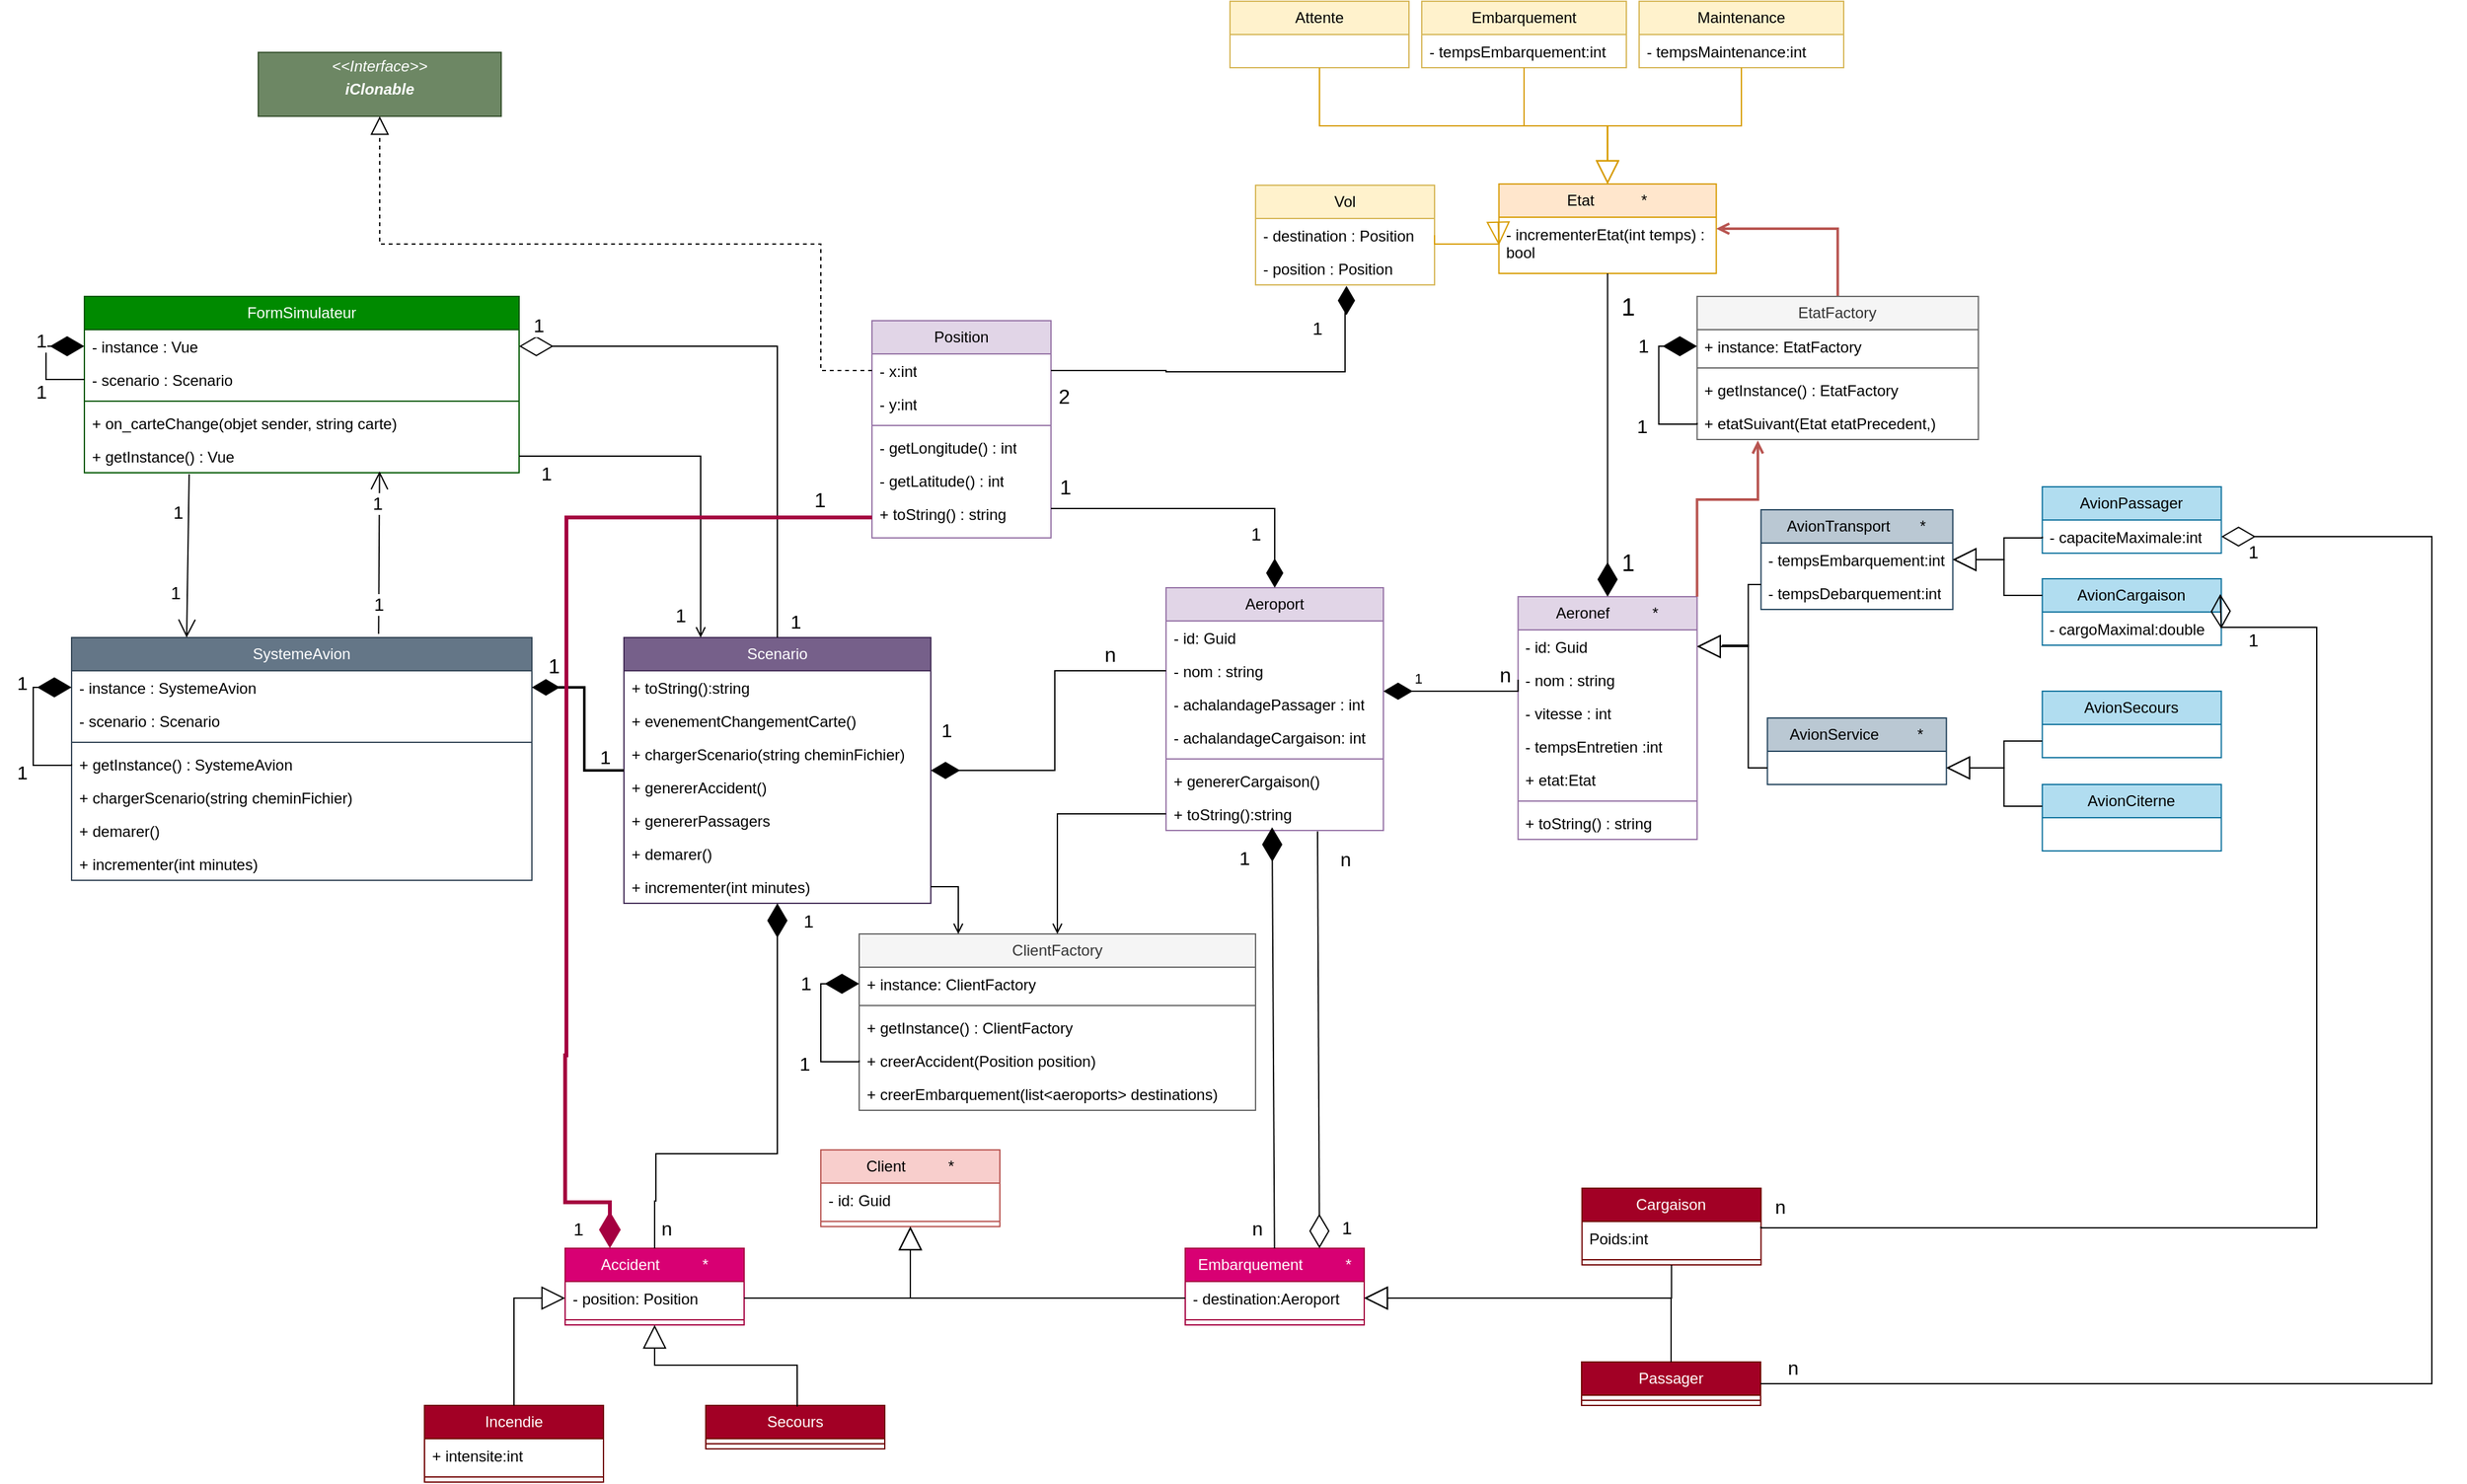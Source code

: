 <mxfile version="27.0.1">
  <diagram name="Page-1" id="CSWryQ1_OxaGUJThJ_r2">
    <mxGraphModel dx="2107" dy="2347" grid="1" gridSize="10" guides="1" tooltips="1" connect="1" arrows="1" fold="1" page="1" pageScale="1" pageWidth="850" pageHeight="1100" math="0" shadow="0">
      <root>
        <mxCell id="0" />
        <mxCell id="1" parent="0" />
        <mxCell id="d-iN1CaIQveeJLbJ0oML-1" value="SystemeAvion" style="swimlane;fontStyle=0;childLayout=stackLayout;horizontal=1;startSize=26;fillColor=#647687;horizontalStack=0;resizeParent=1;resizeParentMax=0;resizeLast=0;collapsible=1;marginBottom=0;whiteSpace=wrap;html=1;strokeColor=#314354;fontColor=#ffffff;" parent="1" vertex="1">
          <mxGeometry x="184" y="168" width="360" height="190" as="geometry" />
        </mxCell>
        <mxCell id="d-iN1CaIQveeJLbJ0oML-2" value="- instance : SystemeAvion" style="text;strokeColor=none;fillColor=none;align=left;verticalAlign=top;spacingLeft=4;spacingRight=4;overflow=hidden;rotatable=0;points=[[0,0.5],[1,0.5]];portConstraint=eastwest;whiteSpace=wrap;html=1;" parent="d-iN1CaIQveeJLbJ0oML-1" vertex="1">
          <mxGeometry y="26" width="360" height="26" as="geometry" />
        </mxCell>
        <mxCell id="d-iN1CaIQveeJLbJ0oML-3" value="- scenario : Scenario" style="text;strokeColor=none;fillColor=none;align=left;verticalAlign=top;spacingLeft=4;spacingRight=4;overflow=hidden;rotatable=0;points=[[0,0.5],[1,0.5]];portConstraint=eastwest;whiteSpace=wrap;html=1;" parent="d-iN1CaIQveeJLbJ0oML-1" vertex="1">
          <mxGeometry y="52" width="360" height="26" as="geometry" />
        </mxCell>
        <mxCell id="d-iN1CaIQveeJLbJ0oML-4" value="" style="line;strokeWidth=1;fillColor=none;align=left;verticalAlign=middle;spacingTop=-1;spacingLeft=3;spacingRight=3;rotatable=0;labelPosition=right;points=[];portConstraint=eastwest;strokeColor=inherit;" parent="d-iN1CaIQveeJLbJ0oML-1" vertex="1">
          <mxGeometry y="78" width="360" height="8" as="geometry" />
        </mxCell>
        <mxCell id="d-iN1CaIQveeJLbJ0oML-5" value="+ getInstance() : SystemeAvion" style="text;strokeColor=none;fillColor=none;align=left;verticalAlign=top;spacingLeft=4;spacingRight=4;overflow=hidden;rotatable=0;points=[[0,0.5],[1,0.5]];portConstraint=eastwest;whiteSpace=wrap;html=1;" parent="d-iN1CaIQveeJLbJ0oML-1" vertex="1">
          <mxGeometry y="86" width="360" height="26" as="geometry" />
        </mxCell>
        <mxCell id="d-iN1CaIQveeJLbJ0oML-6" value="" style="endArrow=diamondThin;endFill=1;endSize=24;html=1;rounded=0;exitX=0;exitY=0.5;exitDx=0;exitDy=0;edgeStyle=orthogonalEdgeStyle;entryX=0;entryY=0.5;entryDx=0;entryDy=0;" parent="d-iN1CaIQveeJLbJ0oML-1" source="d-iN1CaIQveeJLbJ0oML-5" target="d-iN1CaIQveeJLbJ0oML-2" edge="1">
          <mxGeometry width="160" relative="1" as="geometry">
            <mxPoint x="-180" y="30" as="sourcePoint" />
            <mxPoint x="-70" y="40" as="targetPoint" />
            <Array as="points">
              <mxPoint x="-30" y="100" />
              <mxPoint x="-30" y="39" />
            </Array>
          </mxGeometry>
        </mxCell>
        <mxCell id="d-iN1CaIQveeJLbJ0oML-7" value="1" style="edgeLabel;html=1;align=center;verticalAlign=middle;resizable=0;points=[];fontSize=15;" parent="d-iN1CaIQveeJLbJ0oML-6" vertex="1" connectable="0">
          <mxGeometry x="-0.617" y="-3" relative="1" as="geometry">
            <mxPoint x="-17" y="8" as="offset" />
          </mxGeometry>
        </mxCell>
        <mxCell id="d-iN1CaIQveeJLbJ0oML-8" value="1" style="edgeLabel;html=1;align=center;verticalAlign=middle;resizable=0;points=[];fontSize=15;" parent="d-iN1CaIQveeJLbJ0oML-6" vertex="1" connectable="0">
          <mxGeometry x="0.564" y="2" relative="1" as="geometry">
            <mxPoint x="-13" y="-2" as="offset" />
          </mxGeometry>
        </mxCell>
        <mxCell id="d-iN1CaIQveeJLbJ0oML-40" value="+ chargerScenario(string cheminFichier)" style="text;strokeColor=none;fillColor=none;align=left;verticalAlign=top;spacingLeft=4;spacingRight=4;overflow=hidden;rotatable=0;points=[[0,0.5],[1,0.5]];portConstraint=eastwest;whiteSpace=wrap;html=1;" parent="d-iN1CaIQveeJLbJ0oML-1" vertex="1">
          <mxGeometry y="112" width="360" height="26" as="geometry" />
        </mxCell>
        <mxCell id="SO71E9T4UU3kTujAm5OO-100" value="+ demarer()" style="text;strokeColor=none;fillColor=none;align=left;verticalAlign=top;spacingLeft=4;spacingRight=4;overflow=hidden;rotatable=0;points=[[0,0.5],[1,0.5]];portConstraint=eastwest;whiteSpace=wrap;html=1;" vertex="1" parent="d-iN1CaIQveeJLbJ0oML-1">
          <mxGeometry y="138" width="360" height="26" as="geometry" />
        </mxCell>
        <mxCell id="SO71E9T4UU3kTujAm5OO-102" value="+ incrementer(int minutes)" style="text;strokeColor=none;fillColor=none;align=left;verticalAlign=top;spacingLeft=4;spacingRight=4;overflow=hidden;rotatable=0;points=[[0,0.5],[1,0.5]];portConstraint=eastwest;whiteSpace=wrap;html=1;" vertex="1" parent="d-iN1CaIQveeJLbJ0oML-1">
          <mxGeometry y="164" width="360" height="26" as="geometry" />
        </mxCell>
        <mxCell id="d-iN1CaIQveeJLbJ0oML-17" value="Scenario" style="swimlane;fontStyle=0;childLayout=stackLayout;horizontal=1;startSize=26;fillColor=#76608a;horizontalStack=0;resizeParent=1;resizeParentMax=0;resizeLast=0;collapsible=1;marginBottom=0;whiteSpace=wrap;html=1;strokeColor=#432D57;fontColor=#ffffff;" parent="1" vertex="1">
          <mxGeometry x="616" y="168" width="240" height="208" as="geometry" />
        </mxCell>
        <mxCell id="d-iN1CaIQveeJLbJ0oML-96" value="+ toString():string" style="text;strokeColor=none;fillColor=none;align=left;verticalAlign=top;spacingLeft=4;spacingRight=4;overflow=hidden;rotatable=0;points=[[0,0.5],[1,0.5]];portConstraint=eastwest;whiteSpace=wrap;html=1;" parent="d-iN1CaIQveeJLbJ0oML-17" vertex="1">
          <mxGeometry y="26" width="240" height="26" as="geometry" />
        </mxCell>
        <mxCell id="SO71E9T4UU3kTujAm5OO-89" value="+ evenementChangementCarte()" style="text;strokeColor=none;fillColor=none;align=left;verticalAlign=top;spacingLeft=4;spacingRight=4;overflow=hidden;rotatable=0;points=[[0,0.5],[1,0.5]];portConstraint=eastwest;whiteSpace=wrap;html=1;" vertex="1" parent="d-iN1CaIQveeJLbJ0oML-17">
          <mxGeometry y="52" width="240" height="26" as="geometry" />
        </mxCell>
        <mxCell id="SO71E9T4UU3kTujAm5OO-101" value="+ chargerScenario(string cheminFichier)" style="text;strokeColor=none;fillColor=none;align=left;verticalAlign=top;spacingLeft=4;spacingRight=4;overflow=hidden;rotatable=0;points=[[0,0.5],[1,0.5]];portConstraint=eastwest;whiteSpace=wrap;html=1;" vertex="1" parent="d-iN1CaIQveeJLbJ0oML-17">
          <mxGeometry y="78" width="240" height="26" as="geometry" />
        </mxCell>
        <mxCell id="SO71E9T4UU3kTujAm5OO-91" value="+ genererAccident()" style="text;strokeColor=none;fillColor=none;align=left;verticalAlign=top;spacingLeft=4;spacingRight=4;overflow=hidden;rotatable=0;points=[[0,0.5],[1,0.5]];portConstraint=eastwest;whiteSpace=wrap;html=1;" vertex="1" parent="d-iN1CaIQveeJLbJ0oML-17">
          <mxGeometry y="104" width="240" height="26" as="geometry" />
        </mxCell>
        <mxCell id="SO71E9T4UU3kTujAm5OO-106" value="+ genererPassagers" style="text;strokeColor=none;fillColor=none;align=left;verticalAlign=top;spacingLeft=4;spacingRight=4;overflow=hidden;rotatable=0;points=[[0,0.5],[1,0.5]];portConstraint=eastwest;whiteSpace=wrap;html=1;" vertex="1" parent="d-iN1CaIQveeJLbJ0oML-17">
          <mxGeometry y="130" width="240" height="26" as="geometry" />
        </mxCell>
        <mxCell id="SO71E9T4UU3kTujAm5OO-99" value="+ demarer()" style="text;strokeColor=none;fillColor=none;align=left;verticalAlign=top;spacingLeft=4;spacingRight=4;overflow=hidden;rotatable=0;points=[[0,0.5],[1,0.5]];portConstraint=eastwest;whiteSpace=wrap;html=1;" vertex="1" parent="d-iN1CaIQveeJLbJ0oML-17">
          <mxGeometry y="156" width="240" height="26" as="geometry" />
        </mxCell>
        <mxCell id="SO71E9T4UU3kTujAm5OO-103" value="+ incrementer(int minutes)" style="text;strokeColor=none;fillColor=none;align=left;verticalAlign=top;spacingLeft=4;spacingRight=4;overflow=hidden;rotatable=0;points=[[0,0.5],[1,0.5]];portConstraint=eastwest;whiteSpace=wrap;html=1;" vertex="1" parent="d-iN1CaIQveeJLbJ0oML-17">
          <mxGeometry y="182" width="240" height="26" as="geometry" />
        </mxCell>
        <mxCell id="d-iN1CaIQveeJLbJ0oML-35" style="edgeStyle=orthogonalEdgeStyle;rounded=0;orthogonalLoop=1;jettySize=auto;html=1;exitX=0;exitY=0.5;exitDx=0;exitDy=0;endArrow=diamondThin;endFill=1;strokeWidth=2;endSize=16;" parent="1" source="d-iN1CaIQveeJLbJ0oML-17" target="d-iN1CaIQveeJLbJ0oML-2" edge="1">
          <mxGeometry relative="1" as="geometry">
            <mxPoint x="460" y="280" as="targetPoint" />
            <mxPoint x="610" y="280.333" as="sourcePoint" />
          </mxGeometry>
        </mxCell>
        <mxCell id="d-iN1CaIQveeJLbJ0oML-36" value="1" style="edgeLabel;html=1;align=center;verticalAlign=middle;resizable=0;points=[];fontSize=16;" parent="d-iN1CaIQveeJLbJ0oML-35" vertex="1" connectable="0">
          <mxGeometry x="0.509" y="-4" relative="1" as="geometry">
            <mxPoint x="-17" y="-13" as="offset" />
          </mxGeometry>
        </mxCell>
        <mxCell id="d-iN1CaIQveeJLbJ0oML-37" value="1" style="edgeLabel;html=1;align=center;verticalAlign=middle;resizable=0;points=[];fontSize=15;" parent="d-iN1CaIQveeJLbJ0oML-35" vertex="1" connectable="0">
          <mxGeometry x="-0.673" y="-1" relative="1" as="geometry">
            <mxPoint x="7" y="-10" as="offset" />
          </mxGeometry>
        </mxCell>
        <mxCell id="d-iN1CaIQveeJLbJ0oML-41" value="FormSimulateur" style="swimlane;fontStyle=0;childLayout=stackLayout;horizontal=1;startSize=26;fillColor=#008a00;horizontalStack=0;resizeParent=1;resizeParentMax=0;resizeLast=0;collapsible=1;marginBottom=0;whiteSpace=wrap;html=1;strokeColor=#005700;fontColor=#ffffff;" parent="1" vertex="1">
          <mxGeometry x="194" y="-99" width="340" height="138" as="geometry" />
        </mxCell>
        <mxCell id="d-iN1CaIQveeJLbJ0oML-42" value="- instance : Vue" style="text;strokeColor=none;fillColor=none;align=left;verticalAlign=top;spacingLeft=4;spacingRight=4;overflow=hidden;rotatable=0;points=[[0,0.5],[1,0.5]];portConstraint=eastwest;whiteSpace=wrap;html=1;" parent="d-iN1CaIQveeJLbJ0oML-41" vertex="1">
          <mxGeometry y="26" width="340" height="26" as="geometry" />
        </mxCell>
        <mxCell id="d-iN1CaIQveeJLbJ0oML-45" value="- scenario : Scenario" style="text;strokeColor=none;fillColor=none;align=left;verticalAlign=top;spacingLeft=4;spacingRight=4;overflow=hidden;rotatable=0;points=[[0,0.5],[1,0.5]];portConstraint=eastwest;whiteSpace=wrap;html=1;" parent="d-iN1CaIQveeJLbJ0oML-41" vertex="1">
          <mxGeometry y="52" width="340" height="26" as="geometry" />
        </mxCell>
        <mxCell id="d-iN1CaIQveeJLbJ0oML-46" value="" style="line;strokeWidth=1;fillColor=none;align=left;verticalAlign=middle;spacingTop=-1;spacingLeft=3;spacingRight=3;rotatable=0;labelPosition=right;points=[];portConstraint=eastwest;strokeColor=inherit;" parent="d-iN1CaIQveeJLbJ0oML-41" vertex="1">
          <mxGeometry y="78" width="340" height="8" as="geometry" />
        </mxCell>
        <mxCell id="d-iN1CaIQveeJLbJ0oML-95" value="+ on_carteChange(objet sender, string carte)" style="text;strokeColor=none;fillColor=none;align=left;verticalAlign=top;spacingLeft=4;spacingRight=4;overflow=hidden;rotatable=0;points=[[0,0.5],[1,0.5]];portConstraint=eastwest;whiteSpace=wrap;html=1;" parent="d-iN1CaIQveeJLbJ0oML-41" vertex="1">
          <mxGeometry y="86" width="340" height="26" as="geometry" />
        </mxCell>
        <mxCell id="d-iN1CaIQveeJLbJ0oML-47" value="+ getInstance() : Vue" style="text;strokeColor=none;fillColor=none;align=left;verticalAlign=top;spacingLeft=4;spacingRight=4;overflow=hidden;rotatable=0;points=[[0,0.5],[1,0.5]];portConstraint=eastwest;whiteSpace=wrap;html=1;" parent="d-iN1CaIQveeJLbJ0oML-41" vertex="1">
          <mxGeometry y="112" width="340" height="26" as="geometry" />
        </mxCell>
        <mxCell id="d-iN1CaIQveeJLbJ0oML-48" value="" style="endArrow=diamondThin;endFill=1;endSize=24;html=1;rounded=0;exitX=0;exitY=0.5;exitDx=0;exitDy=0;edgeStyle=orthogonalEdgeStyle;entryX=0;entryY=0.5;entryDx=0;entryDy=0;" parent="d-iN1CaIQveeJLbJ0oML-41" target="d-iN1CaIQveeJLbJ0oML-42" edge="1">
          <mxGeometry width="160" relative="1" as="geometry">
            <mxPoint y="65.0" as="sourcePoint" />
            <mxPoint y="40" as="targetPoint" />
            <Array as="points">
              <mxPoint x="-30" y="65" />
              <mxPoint x="-30" y="39" />
            </Array>
          </mxGeometry>
        </mxCell>
        <mxCell id="d-iN1CaIQveeJLbJ0oML-49" value="1" style="edgeLabel;html=1;align=center;verticalAlign=middle;resizable=0;points=[];fontSize=15;" parent="d-iN1CaIQveeJLbJ0oML-48" vertex="1" connectable="0">
          <mxGeometry x="-0.617" y="-3" relative="1" as="geometry">
            <mxPoint x="-18" y="12" as="offset" />
          </mxGeometry>
        </mxCell>
        <mxCell id="d-iN1CaIQveeJLbJ0oML-50" value="1" style="edgeLabel;html=1;align=center;verticalAlign=middle;resizable=0;points=[];fontSize=15;" parent="d-iN1CaIQveeJLbJ0oML-48" vertex="1" connectable="0">
          <mxGeometry x="0.564" y="2" relative="1" as="geometry">
            <mxPoint x="-16" y="-3" as="offset" />
          </mxGeometry>
        </mxCell>
        <mxCell id="d-iN1CaIQveeJLbJ0oML-60" value="" style="endArrow=open;endFill=1;endSize=12;html=1;rounded=0;entryX=0.25;entryY=0;entryDx=0;entryDy=0;exitX=0.241;exitY=1.045;exitDx=0;exitDy=0;exitPerimeter=0;" parent="1" source="d-iN1CaIQveeJLbJ0oML-47" edge="1">
          <mxGeometry width="160" relative="1" as="geometry">
            <mxPoint x="274" y="13" as="sourcePoint" />
            <mxPoint x="274" y="168" as="targetPoint" />
          </mxGeometry>
        </mxCell>
        <mxCell id="d-iN1CaIQveeJLbJ0oML-61" value="1" style="edgeLabel;html=1;align=center;verticalAlign=middle;resizable=0;points=[];fontSize=14;" parent="d-iN1CaIQveeJLbJ0oML-60" vertex="1" connectable="0">
          <mxGeometry x="-0.432" y="-4" relative="1" as="geometry">
            <mxPoint x="-5" y="-7" as="offset" />
          </mxGeometry>
        </mxCell>
        <mxCell id="d-iN1CaIQveeJLbJ0oML-62" value="1" style="edgeLabel;html=1;align=center;verticalAlign=middle;resizable=0;points=[];fontSize=14;" parent="d-iN1CaIQveeJLbJ0oML-60" vertex="1" connectable="0">
          <mxGeometry x="0.316" y="-4" relative="1" as="geometry">
            <mxPoint x="-6" y="9" as="offset" />
          </mxGeometry>
        </mxCell>
        <mxCell id="d-iN1CaIQveeJLbJ0oML-73" value="" style="endArrow=open;endFill=1;endSize=12;html=1;rounded=0;entryX=0.679;entryY=0.958;entryDx=0;entryDy=0;exitX=0.667;exitY=-0.015;exitDx=0;exitDy=0;exitPerimeter=0;entryPerimeter=0;" parent="1" source="d-iN1CaIQveeJLbJ0oML-1" target="d-iN1CaIQveeJLbJ0oML-47" edge="1">
          <mxGeometry width="160" relative="1" as="geometry">
            <mxPoint x="444" y="162" as="sourcePoint" />
            <mxPoint x="444" y="7" as="targetPoint" />
          </mxGeometry>
        </mxCell>
        <mxCell id="d-iN1CaIQveeJLbJ0oML-74" value="1" style="edgeLabel;html=1;align=center;verticalAlign=middle;resizable=0;points=[];fontSize=14;" parent="d-iN1CaIQveeJLbJ0oML-73" vertex="1" connectable="0">
          <mxGeometry x="-0.432" y="-4" relative="1" as="geometry">
            <mxPoint x="-5" y="13" as="offset" />
          </mxGeometry>
        </mxCell>
        <mxCell id="d-iN1CaIQveeJLbJ0oML-75" value="1" style="edgeLabel;html=1;align=center;verticalAlign=middle;resizable=0;points=[];fontSize=14;" parent="d-iN1CaIQveeJLbJ0oML-73" vertex="1" connectable="0">
          <mxGeometry x="0.316" y="-4" relative="1" as="geometry">
            <mxPoint x="-6" y="-19" as="offset" />
          </mxGeometry>
        </mxCell>
        <mxCell id="d-iN1CaIQveeJLbJ0oML-76" value="" style="endArrow=diamondThin;endFill=0;endSize=24;html=1;rounded=0;exitX=0.5;exitY=0;exitDx=0;exitDy=0;edgeStyle=orthogonalEdgeStyle;entryX=1;entryY=0.5;entryDx=0;entryDy=0;" parent="1" source="d-iN1CaIQveeJLbJ0oML-17" target="d-iN1CaIQveeJLbJ0oML-42" edge="1">
          <mxGeometry width="160" relative="1" as="geometry">
            <mxPoint x="650" y="180" as="sourcePoint" />
            <mxPoint x="470.0" y="-343" as="targetPoint" />
            <Array as="points">
              <mxPoint x="736" y="-60" />
            </Array>
          </mxGeometry>
        </mxCell>
        <mxCell id="d-iN1CaIQveeJLbJ0oML-77" value="1" style="edgeLabel;html=1;align=center;verticalAlign=middle;resizable=0;points=[];fontSize=15;" parent="d-iN1CaIQveeJLbJ0oML-76" vertex="1" connectable="0">
          <mxGeometry x="-0.617" y="-3" relative="1" as="geometry">
            <mxPoint x="11" y="69" as="offset" />
          </mxGeometry>
        </mxCell>
        <mxCell id="d-iN1CaIQveeJLbJ0oML-78" value="1" style="edgeLabel;html=1;align=center;verticalAlign=middle;resizable=0;points=[];fontSize=15;" parent="d-iN1CaIQveeJLbJ0oML-76" vertex="1" connectable="0">
          <mxGeometry x="0.564" y="2" relative="1" as="geometry">
            <mxPoint x="-79" y="-19" as="offset" />
          </mxGeometry>
        </mxCell>
        <mxCell id="d-iN1CaIQveeJLbJ0oML-79" style="edgeStyle=orthogonalEdgeStyle;rounded=0;orthogonalLoop=1;jettySize=auto;html=1;exitX=1;exitY=0.5;exitDx=0;exitDy=0;entryX=0.25;entryY=0;entryDx=0;entryDy=0;endArrow=open;endFill=0;" parent="1" source="d-iN1CaIQveeJLbJ0oML-47" target="d-iN1CaIQveeJLbJ0oML-17" edge="1">
          <mxGeometry relative="1" as="geometry" />
        </mxCell>
        <mxCell id="d-iN1CaIQveeJLbJ0oML-80" value="1" style="edgeLabel;html=1;align=center;verticalAlign=middle;resizable=0;points=[];fontSize=15;" parent="d-iN1CaIQveeJLbJ0oML-79" vertex="1" connectable="0">
          <mxGeometry x="0.832" y="-1" relative="1" as="geometry">
            <mxPoint x="-15" y="6" as="offset" />
          </mxGeometry>
        </mxCell>
        <mxCell id="d-iN1CaIQveeJLbJ0oML-82" value="1" style="edgeLabel;html=1;align=center;verticalAlign=middle;resizable=0;points=[];fontSize=15;" parent="d-iN1CaIQveeJLbJ0oML-79" vertex="1" connectable="0">
          <mxGeometry x="-0.793" y="1" relative="1" as="geometry">
            <mxPoint x="-9" y="14" as="offset" />
          </mxGeometry>
        </mxCell>
        <mxCell id="d-iN1CaIQveeJLbJ0oML-83" value="Aeroport" style="swimlane;fontStyle=0;childLayout=stackLayout;horizontal=1;startSize=26;fillColor=#e1d5e7;horizontalStack=0;resizeParent=1;resizeParentMax=0;resizeLast=0;collapsible=1;marginBottom=0;whiteSpace=wrap;html=1;strokeColor=#9673a6;" parent="1" vertex="1">
          <mxGeometry x="1040" y="129" width="170" height="190" as="geometry">
            <mxRectangle x="770" y="146" width="90" height="30" as="alternateBounds" />
          </mxGeometry>
        </mxCell>
        <mxCell id="d-iN1CaIQveeJLbJ0oML-84" value="- id: Guid" style="text;strokeColor=none;fillColor=none;align=left;verticalAlign=top;spacingLeft=4;spacingRight=4;overflow=hidden;rotatable=0;points=[[0,0.5],[1,0.5]];portConstraint=eastwest;whiteSpace=wrap;html=1;" parent="d-iN1CaIQveeJLbJ0oML-83" vertex="1">
          <mxGeometry y="26" width="170" height="26" as="geometry" />
        </mxCell>
        <mxCell id="d-iN1CaIQveeJLbJ0oML-85" value="- nom : string" style="text;strokeColor=none;fillColor=none;align=left;verticalAlign=top;spacingLeft=4;spacingRight=4;overflow=hidden;rotatable=0;points=[[0,0.5],[1,0.5]];portConstraint=eastwest;whiteSpace=wrap;html=1;" parent="d-iN1CaIQveeJLbJ0oML-83" vertex="1">
          <mxGeometry y="52" width="170" height="26" as="geometry" />
        </mxCell>
        <mxCell id="d-iN1CaIQveeJLbJ0oML-86" value="- achalandagePassager : int" style="text;strokeColor=none;fillColor=none;align=left;verticalAlign=top;spacingLeft=4;spacingRight=4;overflow=hidden;rotatable=0;points=[[0,0.5],[1,0.5]];portConstraint=eastwest;whiteSpace=wrap;html=1;" parent="d-iN1CaIQveeJLbJ0oML-83" vertex="1">
          <mxGeometry y="78" width="170" height="26" as="geometry" />
        </mxCell>
        <mxCell id="d-iN1CaIQveeJLbJ0oML-87" value="- achalandageCargaison: int" style="text;strokeColor=none;fillColor=none;align=left;verticalAlign=top;spacingLeft=4;spacingRight=4;overflow=hidden;rotatable=0;points=[[0,0.5],[1,0.5]];portConstraint=eastwest;whiteSpace=wrap;html=1;" parent="d-iN1CaIQveeJLbJ0oML-83" vertex="1">
          <mxGeometry y="104" width="170" height="26" as="geometry" />
        </mxCell>
        <mxCell id="d-iN1CaIQveeJLbJ0oML-88" value="" style="line;strokeWidth=1;fillColor=none;align=left;verticalAlign=middle;spacingTop=-1;spacingLeft=3;spacingRight=3;rotatable=0;labelPosition=right;points=[];portConstraint=eastwest;strokeColor=inherit;" parent="d-iN1CaIQveeJLbJ0oML-83" vertex="1">
          <mxGeometry y="130" width="170" height="8" as="geometry" />
        </mxCell>
        <mxCell id="SO71E9T4UU3kTujAm5OO-105" value="+ genererCargaison()" style="text;strokeColor=none;fillColor=none;align=left;verticalAlign=top;spacingLeft=4;spacingRight=4;overflow=hidden;rotatable=0;points=[[0,0.5],[1,0.5]];portConstraint=eastwest;whiteSpace=wrap;html=1;" vertex="1" parent="d-iN1CaIQveeJLbJ0oML-83">
          <mxGeometry y="138" width="170" height="26" as="geometry" />
        </mxCell>
        <mxCell id="d-iN1CaIQveeJLbJ0oML-97" value="+ toString():string" style="text;strokeColor=none;fillColor=none;align=left;verticalAlign=top;spacingLeft=4;spacingRight=4;overflow=hidden;rotatable=0;points=[[0,0.5],[1,0.5]];portConstraint=eastwest;whiteSpace=wrap;html=1;" parent="d-iN1CaIQveeJLbJ0oML-83" vertex="1">
          <mxGeometry y="164" width="170" height="26" as="geometry" />
        </mxCell>
        <mxCell id="d-iN1CaIQveeJLbJ0oML-93" style="edgeStyle=orthogonalEdgeStyle;rounded=0;orthogonalLoop=1;jettySize=auto;html=1;endArrow=diamondThin;endFill=1;entryX=1;entryY=0.5;entryDx=0;entryDy=0;endSize=20;" parent="1" source="d-iN1CaIQveeJLbJ0oML-85" target="d-iN1CaIQveeJLbJ0oML-17" edge="1">
          <mxGeometry relative="1" as="geometry" />
        </mxCell>
        <mxCell id="d-iN1CaIQveeJLbJ0oML-99" value="n" style="edgeLabel;html=1;align=center;verticalAlign=middle;resizable=0;points=[];fontSize=16;" parent="d-iN1CaIQveeJLbJ0oML-93" vertex="1" connectable="0">
          <mxGeometry x="-0.66" y="-3" relative="1" as="geometry">
            <mxPoint y="-10" as="offset" />
          </mxGeometry>
        </mxCell>
        <mxCell id="d-iN1CaIQveeJLbJ0oML-98" value="1" style="edgeLabel;html=1;align=center;verticalAlign=middle;resizable=0;points=[];fontSize=15;" parent="1" vertex="1" connectable="0">
          <mxGeometry x="760" y="220" as="geometry">
            <mxPoint x="108" y="20" as="offset" />
          </mxGeometry>
        </mxCell>
        <mxCell id="d-iN1CaIQveeJLbJ0oML-100" value="Aeronef&amp;nbsp; &amp;nbsp; &amp;nbsp; &amp;nbsp; &amp;nbsp; *" style="swimlane;fontStyle=0;childLayout=stackLayout;horizontal=1;startSize=26;fillColor=#e1d5e7;horizontalStack=0;resizeParent=1;resizeParentMax=0;resizeLast=0;collapsible=1;marginBottom=0;whiteSpace=wrap;html=1;strokeColor=#9673a6;" parent="1" vertex="1">
          <mxGeometry x="1315.33" y="136" width="140" height="190" as="geometry" />
        </mxCell>
        <mxCell id="d-iN1CaIQveeJLbJ0oML-101" value="- id: Guid" style="text;strokeColor=none;fillColor=none;align=left;verticalAlign=top;spacingLeft=4;spacingRight=4;overflow=hidden;rotatable=0;points=[[0,0.5],[1,0.5]];portConstraint=eastwest;whiteSpace=wrap;html=1;" parent="d-iN1CaIQveeJLbJ0oML-100" vertex="1">
          <mxGeometry y="26" width="140" height="26" as="geometry" />
        </mxCell>
        <mxCell id="d-iN1CaIQveeJLbJ0oML-102" value="- nom : string" style="text;strokeColor=none;fillColor=none;align=left;verticalAlign=top;spacingLeft=4;spacingRight=4;overflow=hidden;rotatable=0;points=[[0,0.5],[1,0.5]];portConstraint=eastwest;whiteSpace=wrap;html=1;" parent="d-iN1CaIQveeJLbJ0oML-100" vertex="1">
          <mxGeometry y="52" width="140" height="26" as="geometry" />
        </mxCell>
        <mxCell id="d-iN1CaIQveeJLbJ0oML-103" value="- vitesse : int" style="text;strokeColor=none;fillColor=none;align=left;verticalAlign=top;spacingLeft=4;spacingRight=4;overflow=hidden;rotatable=0;points=[[0,0.5],[1,0.5]];portConstraint=eastwest;whiteSpace=wrap;html=1;" parent="d-iN1CaIQveeJLbJ0oML-100" vertex="1">
          <mxGeometry y="78" width="140" height="26" as="geometry" />
        </mxCell>
        <mxCell id="d-iN1CaIQveeJLbJ0oML-104" value="- tempsEntretien :int" style="text;strokeColor=none;fillColor=none;align=left;verticalAlign=top;spacingLeft=4;spacingRight=4;overflow=hidden;rotatable=0;points=[[0,0.5],[1,0.5]];portConstraint=eastwest;whiteSpace=wrap;html=1;" parent="d-iN1CaIQveeJLbJ0oML-100" vertex="1">
          <mxGeometry y="104" width="140" height="26" as="geometry" />
        </mxCell>
        <mxCell id="d-iN1CaIQveeJLbJ0oML-130" value="+ etat:Etat" style="text;strokeColor=none;fillColor=none;align=left;verticalAlign=top;spacingLeft=4;spacingRight=4;overflow=hidden;rotatable=0;points=[[0,0.5],[1,0.5]];portConstraint=eastwest;whiteSpace=wrap;html=1;" parent="d-iN1CaIQveeJLbJ0oML-100" vertex="1">
          <mxGeometry y="130" width="140" height="26" as="geometry" />
        </mxCell>
        <mxCell id="d-iN1CaIQveeJLbJ0oML-131" value="" style="line;strokeWidth=1;fillColor=none;align=left;verticalAlign=middle;spacingTop=-1;spacingLeft=3;spacingRight=3;rotatable=0;labelPosition=right;points=[];portConstraint=eastwest;strokeColor=inherit;" parent="d-iN1CaIQveeJLbJ0oML-100" vertex="1">
          <mxGeometry y="156" width="140" height="8" as="geometry" />
        </mxCell>
        <mxCell id="d-iN1CaIQveeJLbJ0oML-105" value="+ toString() : string" style="text;strokeColor=none;fillColor=none;align=left;verticalAlign=top;spacingLeft=4;spacingRight=4;overflow=hidden;rotatable=0;points=[[0,0.5],[1,0.5]];portConstraint=eastwest;whiteSpace=wrap;html=1;" parent="d-iN1CaIQveeJLbJ0oML-100" vertex="1">
          <mxGeometry y="164" width="140" height="26" as="geometry" />
        </mxCell>
        <mxCell id="d-iN1CaIQveeJLbJ0oML-108" value="AvionPassager" style="swimlane;fontStyle=0;childLayout=stackLayout;horizontal=1;startSize=26;fillColor=#b1ddf0;horizontalStack=0;resizeParent=1;resizeParentMax=0;resizeLast=0;collapsible=1;marginBottom=0;whiteSpace=wrap;html=1;strokeColor=#10739e;" parent="1" vertex="1">
          <mxGeometry x="1725.33" y="50" width="140" height="52" as="geometry" />
        </mxCell>
        <mxCell id="d-iN1CaIQveeJLbJ0oML-109" value="- capaciteMaximale:int" style="text;strokeColor=none;fillColor=none;align=left;verticalAlign=top;spacingLeft=4;spacingRight=4;overflow=hidden;rotatable=0;points=[[0,0.5],[1,0.5]];portConstraint=eastwest;whiteSpace=wrap;html=1;" parent="d-iN1CaIQveeJLbJ0oML-108" vertex="1">
          <mxGeometry y="26" width="140" height="26" as="geometry" />
        </mxCell>
        <mxCell id="d-iN1CaIQveeJLbJ0oML-110" value="AvionCargaison" style="swimlane;fontStyle=0;childLayout=stackLayout;horizontal=1;startSize=26;fillColor=#b1ddf0;horizontalStack=0;resizeParent=1;resizeParentMax=0;resizeLast=0;collapsible=1;marginBottom=0;whiteSpace=wrap;html=1;strokeColor=#10739e;" parent="1" vertex="1">
          <mxGeometry x="1725.33" y="122" width="140" height="52" as="geometry" />
        </mxCell>
        <mxCell id="d-iN1CaIQveeJLbJ0oML-111" value="- cargoMaximal:double" style="text;strokeColor=none;fillColor=none;align=left;verticalAlign=top;spacingLeft=4;spacingRight=4;overflow=hidden;rotatable=0;points=[[0,0.5],[1,0.5]];portConstraint=eastwest;whiteSpace=wrap;html=1;" parent="d-iN1CaIQveeJLbJ0oML-110" vertex="1">
          <mxGeometry y="26" width="140" height="26" as="geometry" />
        </mxCell>
        <mxCell id="d-iN1CaIQveeJLbJ0oML-112" value="AvionSecours" style="swimlane;fontStyle=0;childLayout=stackLayout;horizontal=1;startSize=26;fillColor=#b1ddf0;horizontalStack=0;resizeParent=1;resizeParentMax=0;resizeLast=0;collapsible=1;marginBottom=0;whiteSpace=wrap;html=1;strokeColor=#10739e;" parent="1" vertex="1">
          <mxGeometry x="1725.33" y="210" width="140" height="52" as="geometry" />
        </mxCell>
        <mxCell id="d-iN1CaIQveeJLbJ0oML-113" value="AvionCiterne" style="swimlane;fontStyle=0;childLayout=stackLayout;horizontal=1;startSize=26;fillColor=#b1ddf0;horizontalStack=0;resizeParent=1;resizeParentMax=0;resizeLast=0;collapsible=1;marginBottom=0;whiteSpace=wrap;html=1;strokeColor=#10739e;" parent="1" vertex="1">
          <mxGeometry x="1725.33" y="283" width="140" height="52" as="geometry" />
        </mxCell>
        <mxCell id="d-iN1CaIQveeJLbJ0oML-115" value="AvionTransport&amp;nbsp; &amp;nbsp; &amp;nbsp; &amp;nbsp;*" style="swimlane;fontStyle=0;childLayout=stackLayout;horizontal=1;startSize=26;fillColor=#bac8d3;horizontalStack=0;resizeParent=1;resizeParentMax=0;resizeLast=0;collapsible=1;marginBottom=0;whiteSpace=wrap;html=1;strokeColor=#23445d;" parent="1" vertex="1">
          <mxGeometry x="1505.33" y="68" width="150" height="78" as="geometry" />
        </mxCell>
        <mxCell id="d-iN1CaIQveeJLbJ0oML-116" value="- tempsEmbarquement:int" style="text;strokeColor=none;fillColor=none;align=left;verticalAlign=top;spacingLeft=4;spacingRight=4;overflow=hidden;rotatable=0;points=[[0,0.5],[1,0.5]];portConstraint=eastwest;whiteSpace=wrap;html=1;" parent="d-iN1CaIQveeJLbJ0oML-115" vertex="1">
          <mxGeometry y="26" width="150" height="26" as="geometry" />
        </mxCell>
        <mxCell id="d-iN1CaIQveeJLbJ0oML-117" value="- tempsDebarquement:int" style="text;strokeColor=none;fillColor=none;align=left;verticalAlign=top;spacingLeft=4;spacingRight=4;overflow=hidden;rotatable=0;points=[[0,0.5],[1,0.5]];portConstraint=eastwest;whiteSpace=wrap;html=1;" parent="d-iN1CaIQveeJLbJ0oML-115" vertex="1">
          <mxGeometry y="52" width="150" height="26" as="geometry" />
        </mxCell>
        <mxCell id="d-iN1CaIQveeJLbJ0oML-118" value="" style="endArrow=block;endSize=16;endFill=0;html=1;rounded=0;entryX=1;entryY=0.5;entryDx=0;entryDy=0;exitX=0;exitY=0.75;exitDx=0;exitDy=0;edgeStyle=orthogonalEdgeStyle;" parent="1" source="d-iN1CaIQveeJLbJ0oML-115" target="d-iN1CaIQveeJLbJ0oML-101" edge="1">
          <mxGeometry width="160" relative="1" as="geometry">
            <mxPoint x="1495.33" y="236" as="sourcePoint" />
            <mxPoint x="1475.33" y="174" as="targetPoint" />
            <Array as="points">
              <mxPoint x="1495.33" y="126" />
              <mxPoint x="1495.33" y="175" />
            </Array>
          </mxGeometry>
        </mxCell>
        <mxCell id="d-iN1CaIQveeJLbJ0oML-119" value="" style="endArrow=block;endSize=16;endFill=0;html=1;rounded=0;entryX=1;entryY=0.5;entryDx=0;entryDy=0;exitX=0;exitY=0.25;exitDx=0;exitDy=0;edgeStyle=orthogonalEdgeStyle;" parent="1" source="d-iN1CaIQveeJLbJ0oML-110" target="d-iN1CaIQveeJLbJ0oML-115" edge="1">
          <mxGeometry width="160" relative="1" as="geometry">
            <mxPoint x="1610.33" y="143.5" as="sourcePoint" />
            <mxPoint x="1540.33" y="190.5" as="targetPoint" />
            <Array as="points">
              <mxPoint x="1695.33" y="135" />
              <mxPoint x="1695.33" y="107" />
            </Array>
          </mxGeometry>
        </mxCell>
        <mxCell id="d-iN1CaIQveeJLbJ0oML-120" value="" style="endArrow=block;endSize=16;endFill=0;html=1;rounded=0;entryX=1;entryY=0.5;entryDx=0;entryDy=0;exitX=0;exitY=0.5;exitDx=0;exitDy=0;edgeStyle=orthogonalEdgeStyle;" parent="1" source="d-iN1CaIQveeJLbJ0oML-109" target="d-iN1CaIQveeJLbJ0oML-116" edge="1">
          <mxGeometry width="160" relative="1" as="geometry">
            <mxPoint x="1735.33" y="168" as="sourcePoint" />
            <mxPoint x="1655.33" y="104" as="targetPoint" />
            <Array as="points">
              <mxPoint x="1725.33" y="90" />
              <mxPoint x="1695.33" y="90" />
              <mxPoint x="1695.33" y="107" />
            </Array>
          </mxGeometry>
        </mxCell>
        <mxCell id="d-iN1CaIQveeJLbJ0oML-121" value="AvionService&amp;nbsp; &amp;nbsp; &amp;nbsp; &amp;nbsp; &amp;nbsp;*" style="swimlane;fontStyle=0;childLayout=stackLayout;horizontal=1;startSize=26;fillColor=#bac8d3;horizontalStack=0;resizeParent=1;resizeParentMax=0;resizeLast=0;collapsible=1;marginBottom=0;whiteSpace=wrap;html=1;strokeColor=#23445d;" parent="1" vertex="1">
          <mxGeometry x="1510.33" y="231" width="140" height="52" as="geometry" />
        </mxCell>
        <mxCell id="d-iN1CaIQveeJLbJ0oML-122" value="" style="endArrow=block;endSize=16;endFill=0;html=1;rounded=0;entryX=1;entryY=0.5;entryDx=0;entryDy=0;exitX=0;exitY=0.75;exitDx=0;exitDy=0;edgeStyle=orthogonalEdgeStyle;" parent="1" source="d-iN1CaIQveeJLbJ0oML-121" target="d-iN1CaIQveeJLbJ0oML-101" edge="1">
          <mxGeometry width="160" relative="1" as="geometry">
            <mxPoint x="1515.33" y="117" as="sourcePoint" />
            <mxPoint x="1465.33" y="184" as="targetPoint" />
            <Array as="points">
              <mxPoint x="1495.33" y="270" />
              <mxPoint x="1495.33" y="174" />
              <mxPoint x="1475.33" y="174" />
              <mxPoint x="1475.33" y="175" />
            </Array>
          </mxGeometry>
        </mxCell>
        <mxCell id="d-iN1CaIQveeJLbJ0oML-123" value="" style="endArrow=block;endSize=16;endFill=0;html=1;rounded=0;entryX=1;entryY=0.75;entryDx=0;entryDy=0;exitX=0;exitY=0.5;exitDx=0;exitDy=0;edgeStyle=orthogonalEdgeStyle;" parent="1" target="d-iN1CaIQveeJLbJ0oML-121" edge="1">
          <mxGeometry width="160" relative="1" as="geometry">
            <mxPoint x="1725.33" y="249" as="sourcePoint" />
            <mxPoint x="1655.33" y="104" as="targetPoint" />
            <Array as="points">
              <mxPoint x="1695.33" y="249" />
              <mxPoint x="1695.33" y="270" />
            </Array>
          </mxGeometry>
        </mxCell>
        <mxCell id="d-iN1CaIQveeJLbJ0oML-124" value="" style="endArrow=block;endSize=16;endFill=0;html=1;rounded=0;entryX=1;entryY=0.75;entryDx=0;entryDy=0;edgeStyle=orthogonalEdgeStyle;" parent="1" target="d-iN1CaIQveeJLbJ0oML-121" edge="1">
          <mxGeometry width="160" relative="1" as="geometry">
            <mxPoint x="1725.33" y="300" as="sourcePoint" />
            <mxPoint x="1655.33" y="280" as="targetPoint" />
            <Array as="points">
              <mxPoint x="1725.33" y="300" />
              <mxPoint x="1695.33" y="300" />
              <mxPoint x="1695.33" y="270" />
            </Array>
          </mxGeometry>
        </mxCell>
        <mxCell id="d-iN1CaIQveeJLbJ0oML-126" style="edgeStyle=orthogonalEdgeStyle;rounded=0;orthogonalLoop=1;jettySize=auto;html=1;endArrow=diamondThin;endFill=1;endSize=20;exitX=0;exitY=0.5;exitDx=0;exitDy=0;" parent="1" source="d-iN1CaIQveeJLbJ0oML-102" edge="1">
          <mxGeometry relative="1" as="geometry">
            <mxPoint x="1304" y="193.58" as="sourcePoint" />
            <mxPoint x="1210" y="210" as="targetPoint" />
            <Array as="points">
              <mxPoint x="1315" y="210" />
            </Array>
          </mxGeometry>
        </mxCell>
        <mxCell id="d-iN1CaIQveeJLbJ0oML-127" value="n" style="edgeLabel;html=1;align=center;verticalAlign=middle;resizable=0;points=[];fontSize=16;" parent="d-iN1CaIQveeJLbJ0oML-126" vertex="1" connectable="0">
          <mxGeometry x="-0.66" y="-3" relative="1" as="geometry">
            <mxPoint y="-10" as="offset" />
          </mxGeometry>
        </mxCell>
        <mxCell id="d-iN1CaIQveeJLbJ0oML-128" value="1" style="edgeLabel;html=1;align=center;verticalAlign=middle;resizable=0;points=[];" parent="d-iN1CaIQveeJLbJ0oML-126" vertex="1" connectable="0">
          <mxGeometry x="0.501" y="1" relative="1" as="geometry">
            <mxPoint x="-2" y="-11" as="offset" />
          </mxGeometry>
        </mxCell>
        <mxCell id="d-iN1CaIQveeJLbJ0oML-129" value="Etat&amp;nbsp; &amp;nbsp; &amp;nbsp; &amp;nbsp; &amp;nbsp; &amp;nbsp;*" style="swimlane;fontStyle=0;childLayout=stackLayout;horizontal=1;startSize=26;fillColor=#ffe6cc;horizontalStack=0;resizeParent=1;resizeParentMax=0;resizeLast=0;collapsible=1;marginBottom=0;whiteSpace=wrap;html=1;strokeColor=#d79b00;" parent="1" vertex="1">
          <mxGeometry x="1300.33" y="-187" width="170" height="70" as="geometry" />
        </mxCell>
        <mxCell id="SO71E9T4UU3kTujAm5OO-87" value="- incrementerEtat(int temps) : bool" style="text;strokeColor=none;fillColor=none;align=left;verticalAlign=top;spacingLeft=4;spacingRight=4;overflow=hidden;rotatable=0;points=[[0,0.5],[1,0.5]];portConstraint=eastwest;whiteSpace=wrap;html=1;" vertex="1" parent="d-iN1CaIQveeJLbJ0oML-129">
          <mxGeometry y="26" width="170" height="44" as="geometry" />
        </mxCell>
        <mxCell id="d-iN1CaIQveeJLbJ0oML-132" value="" style="endArrow=diamondThin;endFill=1;endSize=24;html=1;rounded=0;entryX=0.5;entryY=0;entryDx=0;entryDy=0;exitX=0.5;exitY=1;exitDx=0;exitDy=0;" parent="1" source="d-iN1CaIQveeJLbJ0oML-129" target="d-iN1CaIQveeJLbJ0oML-100" edge="1">
          <mxGeometry width="160" relative="1" as="geometry">
            <mxPoint x="1200" y="60" as="sourcePoint" />
            <mxPoint x="1360" y="60" as="targetPoint" />
          </mxGeometry>
        </mxCell>
        <mxCell id="d-iN1CaIQveeJLbJ0oML-133" value="1" style="edgeLabel;html=1;align=center;verticalAlign=middle;resizable=0;points=[];fontSize=18;" parent="d-iN1CaIQveeJLbJ0oML-132" vertex="1" connectable="0">
          <mxGeometry x="0.177" y="2" relative="1" as="geometry">
            <mxPoint x="13" y="78" as="offset" />
          </mxGeometry>
        </mxCell>
        <mxCell id="d-iN1CaIQveeJLbJ0oML-134" value="1" style="edgeLabel;html=1;align=center;verticalAlign=middle;resizable=0;points=[];fontSize=19;" parent="d-iN1CaIQveeJLbJ0oML-132" vertex="1" connectable="0">
          <mxGeometry x="-0.319" y="-2" relative="1" as="geometry">
            <mxPoint x="17" y="-59" as="offset" />
          </mxGeometry>
        </mxCell>
        <mxCell id="d-iN1CaIQveeJLbJ0oML-135" value="Attente" style="swimlane;fontStyle=0;childLayout=stackLayout;horizontal=1;startSize=26;fillColor=#fff2cc;horizontalStack=0;resizeParent=1;resizeParentMax=0;resizeLast=0;collapsible=1;marginBottom=0;whiteSpace=wrap;html=1;strokeColor=#d6b656;" parent="1" vertex="1">
          <mxGeometry x="1090" y="-330" width="140" height="52" as="geometry" />
        </mxCell>
        <mxCell id="d-iN1CaIQveeJLbJ0oML-137" value="" style="endArrow=block;endSize=16;endFill=0;html=1;rounded=0;entryX=0.5;entryY=0;entryDx=0;entryDy=0;edgeStyle=orthogonalEdgeStyle;exitX=0.5;exitY=1;exitDx=0;exitDy=0;fillColor=#ffe6cc;strokeColor=#d79b00;" parent="1" source="d-iN1CaIQveeJLbJ0oML-135" target="d-iN1CaIQveeJLbJ0oML-129" edge="1">
          <mxGeometry width="160" relative="1" as="geometry">
            <mxPoint x="1130" y="-230" as="sourcePoint" />
            <mxPoint x="1290" y="-230" as="targetPoint" />
          </mxGeometry>
        </mxCell>
        <mxCell id="d-iN1CaIQveeJLbJ0oML-138" value="Embarquement" style="swimlane;fontStyle=0;childLayout=stackLayout;horizontal=1;startSize=26;fillColor=#fff2cc;horizontalStack=0;resizeParent=1;resizeParentMax=0;resizeLast=0;collapsible=1;marginBottom=0;whiteSpace=wrap;html=1;strokeColor=#d6b656;" parent="1" vertex="1">
          <mxGeometry x="1240" y="-330" width="160" height="52" as="geometry" />
        </mxCell>
        <mxCell id="SO71E9T4UU3kTujAm5OO-88" value="- tempsEmbarquement:int" style="text;strokeColor=none;fillColor=none;align=left;verticalAlign=top;spacingLeft=4;spacingRight=4;overflow=hidden;rotatable=0;points=[[0,0.5],[1,0.5]];portConstraint=eastwest;whiteSpace=wrap;html=1;" vertex="1" parent="d-iN1CaIQveeJLbJ0oML-138">
          <mxGeometry y="26" width="160" height="26" as="geometry" />
        </mxCell>
        <mxCell id="d-iN1CaIQveeJLbJ0oML-139" value="" style="endArrow=block;endSize=16;endFill=0;html=1;rounded=0;entryX=0.5;entryY=0;entryDx=0;entryDy=0;edgeStyle=orthogonalEdgeStyle;exitX=0.5;exitY=1;exitDx=0;exitDy=0;fillColor=#ffe6cc;strokeColor=#d79b00;" parent="1" source="d-iN1CaIQveeJLbJ0oML-138" target="d-iN1CaIQveeJLbJ0oML-129" edge="1">
          <mxGeometry width="160" relative="1" as="geometry">
            <mxPoint x="1150" y="-268" as="sourcePoint" />
            <mxPoint x="1395" y="-180" as="targetPoint" />
          </mxGeometry>
        </mxCell>
        <mxCell id="d-iN1CaIQveeJLbJ0oML-140" value="Vol" style="swimlane;fontStyle=0;childLayout=stackLayout;horizontal=1;startSize=26;fillColor=#fff2cc;horizontalStack=0;resizeParent=1;resizeParentMax=0;resizeLast=0;collapsible=1;marginBottom=0;whiteSpace=wrap;html=1;strokeColor=#d6b656;" parent="1" vertex="1">
          <mxGeometry x="1110" y="-186" width="140" height="78" as="geometry" />
        </mxCell>
        <mxCell id="d-iN1CaIQveeJLbJ0oML-141" value="- destination : Position&lt;span style=&quot;color: rgba(0, 0, 0, 0); font-family: monospace; font-size: 0px; text-wrap-mode: nowrap;&quot;&gt;%3CmxGraphModel%3E%3Croot%3E%3CmxCell%20id%3D%220%22%2F%3E%3CmxCell%20id%3D%221%22%20parent%3D%220%22%2F%3E%3CmxCell%20id%3D%222%22%20value%3D%22Position%22%20style%3D%22swimlane%3BfontStyle%3D0%3BchildLayout%3DstackLayout%3Bhorizontal%3D1%3BstartSize%3D26%3BfillColor%3D%23e1d5e7%3BhorizontalStack%3D0%3BresizeParent%3D1%3BresizeParentMax%3D0%3BresizeLast%3D0%3Bcollapsible%3D1%3BmarginBottom%3D0%3BwhiteSpace%3Dwrap%3Bhtml%3D1%3BstrokeColor%3D%239673a6%3B%22%20vertex%3D%221%22%20parent%3D%221%22%3E%3CmxGeometry%20x%3D%22860%22%20y%3D%22650%22%20width%3D%22140%22%20height%3D%22164%22%20as%3D%22geometry%22%2F%3E%3C%2FmxCell%3E%3CmxCell%20id%3D%223%22%20value%3D%22-%20x%3Aint%22%20style%3D%22text%3BstrokeColor%3Dnone%3BfillColor%3Dnone%3Balign%3Dleft%3BverticalAlign%3Dtop%3BspacingLeft%3D4%3BspacingRight%3D4%3Boverflow%3Dhidden%3Brotatable%3D0%3Bpoints%3D%5B%5B0%2C0.5%5D%2C%5B1%2C0.5%5D%5D%3BportConstraint%3Deastwest%3BwhiteSpace%3Dwrap%3Bhtml%3D1%3B%22%20vertex%3D%221%22%20parent%3D%222%22%3E%3CmxGeometry%20y%3D%2226%22%20width%3D%22140%22%20height%3D%2226%22%20as%3D%22geometry%22%2F%3E%3C%2FmxCell%3E%3CmxCell%20id%3D%224%22%20value%3D%22-%20y%3Aint%22%20style%3D%22text%3BstrokeColor%3Dnone%3BfillColor%3Dnone%3Balign%3Dleft%3BverticalAlign%3Dtop%3BspacingLeft%3D4%3BspacingRight%3D4%3Boverflow%3Dhidden%3Brotatable%3D0%3Bpoints%3D%5B%5B0%2C0.5%5D%2C%5B1%2C0.5%5D%5D%3BportConstraint%3Deastwest%3BwhiteSpace%3Dwrap%3Bhtml%3D1%3B%22%20vertex%3D%221%22%20parent%3D%222%22%3E%3CmxGeometry%20y%3D%2252%22%20width%3D%22140%22%20height%3D%2226%22%20as%3D%22geometry%22%2F%3E%3C%2FmxCell%3E%3CmxCell%20id%3D%225%22%20value%3D%22%22%20style%3D%22line%3BstrokeWidth%3D1%3BfillColor%3Dnone%3Balign%3Dleft%3BverticalAlign%3Dmiddle%3BspacingTop%3D-1%3BspacingLeft%3D3%3BspacingRight%3D3%3Brotatable%3D0%3BlabelPosition%3Dright%3Bpoints%3D%5B%5D%3BportConstraint%3Deastwest%3BstrokeColor%3Dinherit%3B%22%20vertex%3D%221%22%20parent%3D%222%22%3E%3CmxGeometry%20y%3D%2278%22%20width%3D%22140%22%20height%3D%228%22%20as%3D%22geometry%22%2F%3E%3C%2FmxCell%3E%3CmxCell%20id%3D%226%22%20value%3D%22-%20getLongitude()%20%3A%20int%22%20style%3D%22text%3BstrokeColor%3Dnone%3BfillColor%3Dnone%3Balign%3Dleft%3BverticalAlign%3Dtop%3BspacingLeft%3D4%3BspacingRight%3D4%3Boverflow%3Dhidden%3Brotatable%3D0%3Bpoints%3D%5B%5B0%2C0.5%5D%2C%5B1%2C0.5%5D%5D%3BportConstraint%3Deastwest%3BwhiteSpace%3Dwrap%3Bhtml%3D1%3B%22%20vertex%3D%221%22%20parent%3D%222%22%3E%3CmxGeometry%20y%3D%2286%22%20width%3D%22140%22%20height%3D%2226%22%20as%3D%22geometry%22%2F%3E%3C%2FmxCell%3E%3CmxCell%20id%3D%227%22%20value%3D%22-%20getLatitude()%20%3A%20int%22%20style%3D%22text%3BstrokeColor%3Dnone%3BfillColor%3Dnone%3Balign%3Dleft%3BverticalAlign%3Dtop%3BspacingLeft%3D4%3BspacingRight%3D4%3Boverflow%3Dhidden%3Brotatable%3D0%3Bpoints%3D%5B%5B0%2C0.5%5D%2C%5B1%2C0.5%5D%5D%3BportConstraint%3Deastwest%3BwhiteSpace%3Dwrap%3Bhtml%3D1%3B%22%20vertex%3D%221%22%20parent%3D%222%22%3E%3CmxGeometry%20y%3D%22112%22%20width%3D%22140%22%20height%3D%2226%22%20as%3D%22geometry%22%2F%3E%3C%2FmxCell%3E%3CmxCell%20id%3D%228%22%20value%3D%22%2B%20toString()%20%3A%20string%22%20style%3D%22text%3BstrokeColor%3Dnone%3BfillColor%3Dnone%3Balign%3Dleft%3BverticalAlign%3Dtop%3BspacingLeft%3D4%3BspacingRight%3D4%3Boverflow%3Dhidden%3Brotatable%3D0%3Bpoints%3D%5B%5B0%2C0.5%5D%2C%5B1%2C0.5%5D%5D%3BportConstraint%3Deastwest%3BwhiteSpace%3Dwrap%3Bhtml%3D1%3B%22%20vertex%3D%221%22%20parent%3D%222%22%3E%3CmxGeometry%20y%3D%22138%22%20width%3D%22140%22%20height%3D%2226%22%20as%3D%22geometry%22%2F%3E%3C%2FmxCell%3E%3CmxCell%20id%3D%229%22%20value%3D%22%26lt%3Bp%20style%3D%26quot%3Bmargin%3A0px%3Bmargin-top%3A4px%3Btext-align%3Acenter%3B%26quot%3B%26gt%3B%26lt%3Bi%26gt%3B%26amp%3Blt%3B%26amp%3Blt%3BInterface%26amp%3Bgt%3B%26amp%3Bgt%3B%26lt%3B%2Fi%26gt%3B%26lt%3Bbr%26gt%3B%26lt%3B%2Fp%26gt%3B%26lt%3Bp%20style%3D%26quot%3Bmargin%3A0px%3Bmargin-top%3A4px%3Btext-align%3Acenter%3B%26quot%3B%26gt%3B%26lt%3Bi%26gt%3B%26lt%3Bb%26gt%3BiClonable%26lt%3B%2Fb%26gt%3B%26lt%3B%2Fi%26gt%3B%26lt%3B%2Fp%26gt%3B%26lt%3Bp%20style%3D%26quot%3Bmargin%3A0px%3Bmargin-left%3A4px%3B%26quot%3B%26gt%3B%26lt%3Bbr%26gt%3B%26lt%3B%2Fp%26gt%3B%22%20style%3D%22verticalAlign%3Dtop%3Balign%3Dleft%3Boverflow%3Dfill%3Bhtml%3D1%3BwhiteSpace%3Dwrap%3BfillColor%3D%236d8764%3BfontColor%3D%23ffffff%3BstrokeColor%3D%233A5431%3B%22%20vertex%3D%221%22%20parent%3D%221%22%3E%3CmxGeometry%20x%3D%221060%22%20y%3D%22724%22%20width%3D%22190%22%20height%3D%2250%22%20as%3D%22geometry%22%2F%3E%3C%2FmxCell%3E%3CmxCell%20id%3D%2210%22%20value%3D%22%22%20style%3D%22endArrow%3Dblock%3Bdashed%3D1%3BendFill%3D0%3BendSize%3D12%3Bhtml%3D1%3Brounded%3D0%3B%22%20edge%3D%221%22%20parent%3D%221%22%3E%3CmxGeometry%20width%3D%22160%22%20relative%3D%221%22%20as%3D%22geometry%22%3E%3CmxPoint%20x%3D%221000%22%20y%3D%22749%22%20as%3D%22sourcePoint%22%2F%3E%3CmxPoint%20x%3D%221060%22%20y%3D%22750%22%20as%3D%22targetPoint%22%2F%3E%3C%2FmxGeometry%3E%3C%2FmxCell%3E%3C%2Froot%3E%3C%2FmxGraphModel%3E Po Po&lt;/span&gt;" style="text;strokeColor=none;fillColor=none;align=left;verticalAlign=top;spacingLeft=4;spacingRight=4;overflow=hidden;rotatable=0;points=[[0,0.5],[1,0.5]];portConstraint=eastwest;whiteSpace=wrap;html=1;" parent="d-iN1CaIQveeJLbJ0oML-140" vertex="1">
          <mxGeometry y="26" width="140" height="26" as="geometry" />
        </mxCell>
        <mxCell id="SO71E9T4UU3kTujAm5OO-68" value="- position : Position&lt;span style=&quot;color: rgba(0, 0, 0, 0); font-family: monospace; font-size: 0px; text-wrap-mode: nowrap;&quot;&gt;%3CmxGraphModel%3E%3Croot%3E%3CmxCell%20id%3D%220%22%2F%3E%3CmxCell%20id%3D%221%22%20parent%3D%220%22%2F%3E%3CmxCell%20id%3D%222%22%20value%3D%22Position%22%20style%3D%22swimlane%3BfontStyle%3D0%3BchildLayout%3DstackLayout%3Bhorizontal%3D1%3BstartSize%3D26%3BfillColor%3D%23e1d5e7%3BhorizontalStack%3D0%3BresizeParent%3D1%3BresizeParentMax%3D0%3BresizeLast%3D0%3Bcollapsible%3D1%3BmarginBottom%3D0%3BwhiteSpace%3Dwrap%3Bhtml%3D1%3BstrokeColor%3D%239673a6%3B%22%20vertex%3D%221%22%20parent%3D%221%22%3E%3CmxGeometry%20x%3D%22860%22%20y%3D%22650%22%20width%3D%22140%22%20height%3D%22164%22%20as%3D%22geometry%22%2F%3E%3C%2FmxCell%3E%3CmxCell%20id%3D%223%22%20value%3D%22-%20x%3Aint%22%20style%3D%22text%3BstrokeColor%3Dnone%3BfillColor%3Dnone%3Balign%3Dleft%3BverticalAlign%3Dtop%3BspacingLeft%3D4%3BspacingRight%3D4%3Boverflow%3Dhidden%3Brotatable%3D0%3Bpoints%3D%5B%5B0%2C0.5%5D%2C%5B1%2C0.5%5D%5D%3BportConstraint%3Deastwest%3BwhiteSpace%3Dwrap%3Bhtml%3D1%3B%22%20vertex%3D%221%22%20parent%3D%222%22%3E%3CmxGeometry%20y%3D%2226%22%20width%3D%22140%22%20height%3D%2226%22%20as%3D%22geometry%22%2F%3E%3C%2FmxCell%3E%3CmxCell%20id%3D%224%22%20value%3D%22-%20y%3Aint%22%20style%3D%22text%3BstrokeColor%3Dnone%3BfillColor%3Dnone%3Balign%3Dleft%3BverticalAlign%3Dtop%3BspacingLeft%3D4%3BspacingRight%3D4%3Boverflow%3Dhidden%3Brotatable%3D0%3Bpoints%3D%5B%5B0%2C0.5%5D%2C%5B1%2C0.5%5D%5D%3BportConstraint%3Deastwest%3BwhiteSpace%3Dwrap%3Bhtml%3D1%3B%22%20vertex%3D%221%22%20parent%3D%222%22%3E%3CmxGeometry%20y%3D%2252%22%20width%3D%22140%22%20height%3D%2226%22%20as%3D%22geometry%22%2F%3E%3C%2FmxCell%3E%3CmxCell%20id%3D%225%22%20value%3D%22%22%20style%3D%22line%3BstrokeWidth%3D1%3BfillColor%3Dnone%3Balign%3Dleft%3BverticalAlign%3Dmiddle%3BspacingTop%3D-1%3BspacingLeft%3D3%3BspacingRight%3D3%3Brotatable%3D0%3BlabelPosition%3Dright%3Bpoints%3D%5B%5D%3BportConstraint%3Deastwest%3BstrokeColor%3Dinherit%3B%22%20vertex%3D%221%22%20parent%3D%222%22%3E%3CmxGeometry%20y%3D%2278%22%20width%3D%22140%22%20height%3D%228%22%20as%3D%22geometry%22%2F%3E%3C%2FmxCell%3E%3CmxCell%20id%3D%226%22%20value%3D%22-%20getLongitude()%20%3A%20int%22%20style%3D%22text%3BstrokeColor%3Dnone%3BfillColor%3Dnone%3Balign%3Dleft%3BverticalAlign%3Dtop%3BspacingLeft%3D4%3BspacingRight%3D4%3Boverflow%3Dhidden%3Brotatable%3D0%3Bpoints%3D%5B%5B0%2C0.5%5D%2C%5B1%2C0.5%5D%5D%3BportConstraint%3Deastwest%3BwhiteSpace%3Dwrap%3Bhtml%3D1%3B%22%20vertex%3D%221%22%20parent%3D%222%22%3E%3CmxGeometry%20y%3D%2286%22%20width%3D%22140%22%20height%3D%2226%22%20as%3D%22geometry%22%2F%3E%3C%2FmxCell%3E%3CmxCell%20id%3D%227%22%20value%3D%22-%20getLatitude()%20%3A%20int%22%20style%3D%22text%3BstrokeColor%3Dnone%3BfillColor%3Dnone%3Balign%3Dleft%3BverticalAlign%3Dtop%3BspacingLeft%3D4%3BspacingRight%3D4%3Boverflow%3Dhidden%3Brotatable%3D0%3Bpoints%3D%5B%5B0%2C0.5%5D%2C%5B1%2C0.5%5D%5D%3BportConstraint%3Deastwest%3BwhiteSpace%3Dwrap%3Bhtml%3D1%3B%22%20vertex%3D%221%22%20parent%3D%222%22%3E%3CmxGeometry%20y%3D%22112%22%20width%3D%22140%22%20height%3D%2226%22%20as%3D%22geometry%22%2F%3E%3C%2FmxCell%3E%3CmxCell%20id%3D%228%22%20value%3D%22%2B%20toString()%20%3A%20string%22%20style%3D%22text%3BstrokeColor%3Dnone%3BfillColor%3Dnone%3Balign%3Dleft%3BverticalAlign%3Dtop%3BspacingLeft%3D4%3BspacingRight%3D4%3Boverflow%3Dhidden%3Brotatable%3D0%3Bpoints%3D%5B%5B0%2C0.5%5D%2C%5B1%2C0.5%5D%5D%3BportConstraint%3Deastwest%3BwhiteSpace%3Dwrap%3Bhtml%3D1%3B%22%20vertex%3D%221%22%20parent%3D%222%22%3E%3CmxGeometry%20y%3D%22138%22%20width%3D%22140%22%20height%3D%2226%22%20as%3D%22geometry%22%2F%3E%3C%2FmxCell%3E%3CmxCell%20id%3D%229%22%20value%3D%22%26lt%3Bp%20style%3D%26quot%3Bmargin%3A0px%3Bmargin-top%3A4px%3Btext-align%3Acenter%3B%26quot%3B%26gt%3B%26lt%3Bi%26gt%3B%26amp%3Blt%3B%26amp%3Blt%3BInterface%26amp%3Bgt%3B%26amp%3Bgt%3B%26lt%3B%2Fi%26gt%3B%26lt%3Bbr%26gt%3B%26lt%3B%2Fp%26gt%3B%26lt%3Bp%20style%3D%26quot%3Bmargin%3A0px%3Bmargin-top%3A4px%3Btext-align%3Acenter%3B%26quot%3B%26gt%3B%26lt%3Bi%26gt%3B%26lt%3Bb%26gt%3BiClonable%26lt%3B%2Fb%26gt%3B%26lt%3B%2Fi%26gt%3B%26lt%3B%2Fp%26gt%3B%26lt%3Bp%20style%3D%26quot%3Bmargin%3A0px%3Bmargin-left%3A4px%3B%26quot%3B%26gt%3B%26lt%3Bbr%26gt%3B%26lt%3B%2Fp%26gt%3B%22%20style%3D%22verticalAlign%3Dtop%3Balign%3Dleft%3Boverflow%3Dfill%3Bhtml%3D1%3BwhiteSpace%3Dwrap%3BfillColor%3D%236d8764%3BfontColor%3D%23ffffff%3BstrokeColor%3D%233A5431%3B%22%20vertex%3D%221%22%20parent%3D%221%22%3E%3CmxGeometry%20x%3D%221060%22%20y%3D%22724%22%20width%3D%22190%22%20height%3D%2250%22%20as%3D%22geometry%22%2F%3E%3C%2FmxCell%3E%3CmxCell%20id%3D%2210%22%20value%3D%22%22%20style%3D%22endArrow%3Dblock%3Bdashed%3D1%3BendFill%3D0%3BendSize%3D12%3Bhtml%3D1%3Brounded%3D0%3B%22%20edge%3D%221%22%20parent%3D%221%22%3E%3CmxGeometry%20width%3D%22160%22%20relative%3D%221%22%20as%3D%22geometry%22%3E%3CmxPoint%20x%3D%221000%22%20y%3D%22749%22%20as%3D%22sourcePoint%22%2F%3E%3CmxPoint%20x%3D%221060%22%20y%3D%22750%22%20as%3D%22targetPoint%22%2F%3E%3C%2FmxGeometry%3E%3C%2FmxCell%3E%3C%2Froot%3E%3C%2FmxGraphModel%3E Po Po&lt;/span&gt;" style="text;strokeColor=none;fillColor=none;align=left;verticalAlign=top;spacingLeft=4;spacingRight=4;overflow=hidden;rotatable=0;points=[[0,0.5],[1,0.5]];portConstraint=eastwest;whiteSpace=wrap;html=1;" vertex="1" parent="d-iN1CaIQveeJLbJ0oML-140">
          <mxGeometry y="52" width="140" height="26" as="geometry" />
        </mxCell>
        <mxCell id="d-iN1CaIQveeJLbJ0oML-142" value="Position" style="swimlane;fontStyle=0;childLayout=stackLayout;horizontal=1;startSize=26;fillColor=#e1d5e7;horizontalStack=0;resizeParent=1;resizeParentMax=0;resizeLast=0;collapsible=1;marginBottom=0;whiteSpace=wrap;html=1;strokeColor=#9673a6;" parent="1" vertex="1">
          <mxGeometry x="810" y="-80" width="140" height="170" as="geometry" />
        </mxCell>
        <mxCell id="d-iN1CaIQveeJLbJ0oML-143" value="- x:int" style="text;strokeColor=none;fillColor=none;align=left;verticalAlign=top;spacingLeft=4;spacingRight=4;overflow=hidden;rotatable=0;points=[[0,0.5],[1,0.5]];portConstraint=eastwest;whiteSpace=wrap;html=1;" parent="d-iN1CaIQveeJLbJ0oML-142" vertex="1">
          <mxGeometry y="26" width="140" height="26" as="geometry" />
        </mxCell>
        <mxCell id="d-iN1CaIQveeJLbJ0oML-144" value="- y:int" style="text;strokeColor=none;fillColor=none;align=left;verticalAlign=top;spacingLeft=4;spacingRight=4;overflow=hidden;rotatable=0;points=[[0,0.5],[1,0.5]];portConstraint=eastwest;whiteSpace=wrap;html=1;" parent="d-iN1CaIQveeJLbJ0oML-142" vertex="1">
          <mxGeometry y="52" width="140" height="26" as="geometry" />
        </mxCell>
        <mxCell id="d-iN1CaIQveeJLbJ0oML-145" value="" style="line;strokeWidth=1;fillColor=none;align=left;verticalAlign=middle;spacingTop=-1;spacingLeft=3;spacingRight=3;rotatable=0;labelPosition=right;points=[];portConstraint=eastwest;strokeColor=inherit;" parent="d-iN1CaIQveeJLbJ0oML-142" vertex="1">
          <mxGeometry y="78" width="140" height="8" as="geometry" />
        </mxCell>
        <mxCell id="d-iN1CaIQveeJLbJ0oML-146" value="- getLongitude() : int" style="text;strokeColor=none;fillColor=none;align=left;verticalAlign=top;spacingLeft=4;spacingRight=4;overflow=hidden;rotatable=0;points=[[0,0.5],[1,0.5]];portConstraint=eastwest;whiteSpace=wrap;html=1;" parent="d-iN1CaIQveeJLbJ0oML-142" vertex="1">
          <mxGeometry y="86" width="140" height="26" as="geometry" />
        </mxCell>
        <mxCell id="d-iN1CaIQveeJLbJ0oML-147" value="- getLatitude() : int" style="text;strokeColor=none;fillColor=none;align=left;verticalAlign=top;spacingLeft=4;spacingRight=4;overflow=hidden;rotatable=0;points=[[0,0.5],[1,0.5]];portConstraint=eastwest;whiteSpace=wrap;html=1;" parent="d-iN1CaIQveeJLbJ0oML-142" vertex="1">
          <mxGeometry y="112" width="140" height="26" as="geometry" />
        </mxCell>
        <mxCell id="d-iN1CaIQveeJLbJ0oML-148" value="+ toString() : string" style="text;strokeColor=none;fillColor=none;align=left;verticalAlign=top;spacingLeft=4;spacingRight=4;overflow=hidden;rotatable=0;points=[[0,0.5],[1,0.5]];portConstraint=eastwest;whiteSpace=wrap;html=1;" parent="d-iN1CaIQveeJLbJ0oML-142" vertex="1">
          <mxGeometry y="138" width="140" height="32" as="geometry" />
        </mxCell>
        <mxCell id="d-iN1CaIQveeJLbJ0oML-149" value="&lt;p style=&quot;margin:0px;margin-top:4px;text-align:center;&quot;&gt;&lt;i&gt;&amp;lt;&amp;lt;Interface&amp;gt;&amp;gt;&lt;/i&gt;&lt;br&gt;&lt;/p&gt;&lt;p style=&quot;margin:0px;margin-top:4px;text-align:center;&quot;&gt;&lt;i&gt;&lt;b&gt;iClonable&lt;/b&gt;&lt;/i&gt;&lt;/p&gt;&lt;p style=&quot;margin:0px;margin-left:4px;&quot;&gt;&lt;br&gt;&lt;/p&gt;" style="verticalAlign=top;align=left;overflow=fill;html=1;whiteSpace=wrap;fillColor=#6d8764;fontColor=#ffffff;strokeColor=#3A5431;" parent="1" vertex="1">
          <mxGeometry x="330" y="-290" width="190" height="50" as="geometry" />
        </mxCell>
        <mxCell id="d-iN1CaIQveeJLbJ0oML-150" value="" style="endArrow=block;dashed=1;endFill=0;endSize=12;html=1;rounded=0;entryX=0.5;entryY=1;entryDx=0;entryDy=0;exitX=0;exitY=0.5;exitDx=0;exitDy=0;edgeStyle=orthogonalEdgeStyle;" parent="1" source="d-iN1CaIQveeJLbJ0oML-143" target="d-iN1CaIQveeJLbJ0oML-149" edge="1">
          <mxGeometry width="160" relative="1" as="geometry">
            <mxPoint x="1160" y="-401" as="sourcePoint" />
            <mxPoint x="1220" y="-400" as="targetPoint" />
            <Array as="points">
              <mxPoint x="770" y="-41" />
              <mxPoint x="770" y="-140" />
              <mxPoint x="425" y="-140" />
            </Array>
          </mxGeometry>
        </mxCell>
        <mxCell id="d-iN1CaIQveeJLbJ0oML-158" style="edgeStyle=orthogonalEdgeStyle;rounded=0;orthogonalLoop=1;jettySize=auto;html=1;endArrow=diamondThin;endFill=1;endSize=20;" parent="1" source="d-iN1CaIQveeJLbJ0oML-148" target="d-iN1CaIQveeJLbJ0oML-83" edge="1">
          <mxGeometry relative="1" as="geometry">
            <mxPoint x="1041.96" y="67.312" as="sourcePoint" />
            <mxPoint x="1230" y="77" as="targetPoint" />
            <Array as="points">
              <mxPoint x="1125" y="67" />
            </Array>
          </mxGeometry>
        </mxCell>
        <mxCell id="d-iN1CaIQveeJLbJ0oML-159" value="1" style="edgeLabel;html=1;align=center;verticalAlign=middle;resizable=0;points=[];fontSize=16;" parent="d-iN1CaIQveeJLbJ0oML-158" vertex="1" connectable="0">
          <mxGeometry x="-0.66" y="-3" relative="1" as="geometry">
            <mxPoint x="-30" y="-20" as="offset" />
          </mxGeometry>
        </mxCell>
        <mxCell id="d-iN1CaIQveeJLbJ0oML-160" value="&lt;font style=&quot;font-size: 14px;&quot;&gt;1&lt;/font&gt;" style="edgeLabel;html=1;align=center;verticalAlign=middle;resizable=0;points=[];" parent="d-iN1CaIQveeJLbJ0oML-158" vertex="1" connectable="0">
          <mxGeometry x="0.501" y="1" relative="1" as="geometry">
            <mxPoint x="-16" y="17" as="offset" />
          </mxGeometry>
        </mxCell>
        <mxCell id="d-iN1CaIQveeJLbJ0oML-163" style="edgeStyle=orthogonalEdgeStyle;rounded=0;orthogonalLoop=1;jettySize=auto;html=1;endArrow=diamondThin;endFill=1;endSize=20;exitX=1;exitY=0.5;exitDx=0;exitDy=0;entryX=0.508;entryY=1.028;entryDx=0;entryDy=0;entryPerimeter=0;" parent="1" source="d-iN1CaIQveeJLbJ0oML-143" target="SO71E9T4UU3kTujAm5OO-68" edge="1">
          <mxGeometry relative="1" as="geometry">
            <mxPoint x="1040" y="-41.0" as="sourcePoint" />
            <mxPoint x="1209.96" as="targetPoint" />
            <Array as="points">
              <mxPoint x="1040" y="-41" />
              <mxPoint x="1040" y="-40" />
              <mxPoint x="1180" y="-40" />
              <mxPoint x="1180" y="-100" />
              <mxPoint x="1181" y="-100" />
            </Array>
          </mxGeometry>
        </mxCell>
        <mxCell id="d-iN1CaIQveeJLbJ0oML-164" value="2" style="edgeLabel;html=1;align=center;verticalAlign=middle;resizable=0;points=[];fontSize=16;" parent="d-iN1CaIQveeJLbJ0oML-163" vertex="1" connectable="0">
          <mxGeometry x="-0.66" y="-3" relative="1" as="geometry">
            <mxPoint x="-41" y="17" as="offset" />
          </mxGeometry>
        </mxCell>
        <mxCell id="d-iN1CaIQveeJLbJ0oML-165" value="&lt;font style=&quot;font-size: 14px;&quot;&gt;1&lt;/font&gt;" style="edgeLabel;html=1;align=center;verticalAlign=middle;resizable=0;points=[];" parent="d-iN1CaIQveeJLbJ0oML-163" vertex="1" connectable="0">
          <mxGeometry x="0.501" y="1" relative="1" as="geometry">
            <mxPoint x="-16" y="-33" as="offset" />
          </mxGeometry>
        </mxCell>
        <mxCell id="d-iN1CaIQveeJLbJ0oML-166" value="" style="endArrow=block;endSize=16;endFill=0;html=1;rounded=0;entryX=0;entryY=0.5;entryDx=0;entryDy=0;edgeStyle=orthogonalEdgeStyle;fillColor=#ffe6cc;strokeColor=#d79b00;exitX=1;exitY=0.5;exitDx=0;exitDy=0;" parent="1" source="d-iN1CaIQveeJLbJ0oML-141" target="SO71E9T4UU3kTujAm5OO-87" edge="1">
          <mxGeometry width="160" relative="1" as="geometry">
            <mxPoint x="1270" y="-177" as="sourcePoint" />
            <mxPoint x="1269.5" y="18" as="targetPoint" />
            <Array as="points">
              <mxPoint x="1250" y="-140" />
              <mxPoint x="1300" y="-140" />
            </Array>
          </mxGeometry>
        </mxCell>
        <mxCell id="SO71E9T4UU3kTujAm5OO-15" style="edgeStyle=orthogonalEdgeStyle;rounded=0;orthogonalLoop=1;jettySize=auto;html=1;exitX=0.5;exitY=0;exitDx=0;exitDy=0;entryX=1;entryY=0.5;entryDx=0;entryDy=0;endArrow=open;endFill=0;strokeWidth=2;fillColor=#f8cecc;strokeColor=#b85450;" edge="1" parent="1" source="SO71E9T4UU3kTujAm5OO-1" target="d-iN1CaIQveeJLbJ0oML-129">
          <mxGeometry relative="1" as="geometry" />
        </mxCell>
        <mxCell id="SO71E9T4UU3kTujAm5OO-1" value="EtatFactory" style="swimlane;fontStyle=0;childLayout=stackLayout;horizontal=1;startSize=26;fillColor=#f5f5f5;horizontalStack=0;resizeParent=1;resizeParentMax=0;resizeLast=0;collapsible=1;marginBottom=0;whiteSpace=wrap;html=1;fontColor=#333333;strokeColor=#666666;" vertex="1" parent="1">
          <mxGeometry x="1455.33" y="-99" width="220" height="112" as="geometry" />
        </mxCell>
        <mxCell id="SO71E9T4UU3kTujAm5OO-2" value="+ instance: EtatFactory" style="text;strokeColor=none;fillColor=none;align=left;verticalAlign=top;spacingLeft=4;spacingRight=4;overflow=hidden;rotatable=0;points=[[0,0.5],[1,0.5]];portConstraint=eastwest;whiteSpace=wrap;html=1;" vertex="1" parent="SO71E9T4UU3kTujAm5OO-1">
          <mxGeometry y="26" width="220" height="26" as="geometry" />
        </mxCell>
        <mxCell id="SO71E9T4UU3kTujAm5OO-3" value="" style="line;strokeWidth=1;fillColor=none;align=left;verticalAlign=middle;spacingTop=-1;spacingLeft=3;spacingRight=3;rotatable=0;labelPosition=right;points=[];portConstraint=eastwest;strokeColor=inherit;" vertex="1" parent="SO71E9T4UU3kTujAm5OO-1">
          <mxGeometry y="52" width="220" height="8" as="geometry" />
        </mxCell>
        <mxCell id="SO71E9T4UU3kTujAm5OO-4" value="+ getInstance() : EtatFactory" style="text;strokeColor=none;fillColor=none;align=left;verticalAlign=top;spacingLeft=4;spacingRight=4;overflow=hidden;rotatable=0;points=[[0,0.5],[1,0.5]];portConstraint=eastwest;whiteSpace=wrap;html=1;" vertex="1" parent="SO71E9T4UU3kTujAm5OO-1">
          <mxGeometry y="60" width="220" height="26" as="geometry" />
        </mxCell>
        <mxCell id="SO71E9T4UU3kTujAm5OO-10" value="" style="endArrow=diamondThin;endFill=1;endSize=24;html=1;rounded=0;exitX=0;exitY=0.5;exitDx=0;exitDy=0;edgeStyle=orthogonalEdgeStyle;entryX=0;entryY=0.5;entryDx=0;entryDy=0;" edge="1" parent="SO71E9T4UU3kTujAm5OO-1" source="SO71E9T4UU3kTujAm5OO-13" target="SO71E9T4UU3kTujAm5OO-2">
          <mxGeometry width="160" relative="1" as="geometry">
            <mxPoint y="123" as="sourcePoint" />
            <mxPoint x="-150" y="60" as="targetPoint" />
            <Array as="points">
              <mxPoint x="-30" y="100" />
              <mxPoint x="-30" y="39" />
            </Array>
          </mxGeometry>
        </mxCell>
        <mxCell id="SO71E9T4UU3kTujAm5OO-11" value="1" style="edgeLabel;html=1;align=center;verticalAlign=middle;resizable=0;points=[];fontSize=15;" vertex="1" connectable="0" parent="SO71E9T4UU3kTujAm5OO-10">
          <mxGeometry x="-0.617" y="-3" relative="1" as="geometry">
            <mxPoint x="-21" y="4" as="offset" />
          </mxGeometry>
        </mxCell>
        <mxCell id="SO71E9T4UU3kTujAm5OO-12" value="1" style="edgeLabel;html=1;align=center;verticalAlign=middle;resizable=0;points=[];fontSize=15;" vertex="1" connectable="0" parent="SO71E9T4UU3kTujAm5OO-10">
          <mxGeometry x="0.564" y="2" relative="1" as="geometry">
            <mxPoint x="-16" y="1" as="offset" />
          </mxGeometry>
        </mxCell>
        <mxCell id="SO71E9T4UU3kTujAm5OO-13" value="+ etatSuivant(Etat etatPrecedent,)" style="text;strokeColor=none;fillColor=none;align=left;verticalAlign=top;spacingLeft=4;spacingRight=4;overflow=hidden;rotatable=0;points=[[0,0.5],[1,0.5]];portConstraint=eastwest;whiteSpace=wrap;html=1;" vertex="1" parent="SO71E9T4UU3kTujAm5OO-1">
          <mxGeometry y="86" width="220" height="26" as="geometry" />
        </mxCell>
        <mxCell id="SO71E9T4UU3kTujAm5OO-14" style="edgeStyle=orthogonalEdgeStyle;rounded=0;orthogonalLoop=1;jettySize=auto;html=1;exitX=1;exitY=0;exitDx=0;exitDy=0;entryX=0.216;entryY=1.029;entryDx=0;entryDy=0;entryPerimeter=0;endArrow=open;endFill=0;strokeWidth=2;fillColor=#f8cecc;strokeColor=#b85450;" edge="1" parent="1" source="d-iN1CaIQveeJLbJ0oML-100" target="SO71E9T4UU3kTujAm5OO-13">
          <mxGeometry relative="1" as="geometry">
            <Array as="points">
              <mxPoint x="1455" y="60" />
              <mxPoint x="1503" y="60" />
            </Array>
          </mxGeometry>
        </mxCell>
        <mxCell id="SO71E9T4UU3kTujAm5OO-16" value="Client&amp;nbsp; &amp;nbsp; &amp;nbsp; &amp;nbsp; &amp;nbsp; *" style="swimlane;fontStyle=0;childLayout=stackLayout;horizontal=1;startSize=26;fillColor=#f8cecc;horizontalStack=0;resizeParent=1;resizeParentMax=0;resizeLast=0;collapsible=1;marginBottom=0;whiteSpace=wrap;html=1;strokeColor=#b85450;" vertex="1" parent="1">
          <mxGeometry x="770.0" y="569" width="140" height="60" as="geometry" />
        </mxCell>
        <mxCell id="SO71E9T4UU3kTujAm5OO-17" value="- id: Guid" style="text;strokeColor=none;fillColor=none;align=left;verticalAlign=top;spacingLeft=4;spacingRight=4;overflow=hidden;rotatable=0;points=[[0,0.5],[1,0.5]];portConstraint=eastwest;whiteSpace=wrap;html=1;" vertex="1" parent="SO71E9T4UU3kTujAm5OO-16">
          <mxGeometry y="26" width="140" height="26" as="geometry" />
        </mxCell>
        <mxCell id="SO71E9T4UU3kTujAm5OO-22" value="" style="line;strokeWidth=1;fillColor=none;align=left;verticalAlign=middle;spacingTop=-1;spacingLeft=3;spacingRight=3;rotatable=0;labelPosition=right;points=[];portConstraint=eastwest;strokeColor=inherit;" vertex="1" parent="SO71E9T4UU3kTujAm5OO-16">
          <mxGeometry y="52" width="140" height="8" as="geometry" />
        </mxCell>
        <mxCell id="SO71E9T4UU3kTujAm5OO-24" value="Incendie" style="swimlane;fontStyle=0;childLayout=stackLayout;horizontal=1;startSize=26;fillColor=#a20025;horizontalStack=0;resizeParent=1;resizeParentMax=0;resizeLast=0;collapsible=1;marginBottom=0;whiteSpace=wrap;html=1;strokeColor=#6F0000;fontColor=#ffffff;" vertex="1" parent="1">
          <mxGeometry x="460.0" y="769" width="140" height="60" as="geometry" />
        </mxCell>
        <mxCell id="SO71E9T4UU3kTujAm5OO-122" value="+ intensite:int" style="text;strokeColor=none;fillColor=none;align=left;verticalAlign=top;spacingLeft=4;spacingRight=4;overflow=hidden;rotatable=0;points=[[0,0.5],[1,0.5]];portConstraint=eastwest;whiteSpace=wrap;html=1;" vertex="1" parent="SO71E9T4UU3kTujAm5OO-24">
          <mxGeometry y="26" width="140" height="26" as="geometry" />
        </mxCell>
        <mxCell id="SO71E9T4UU3kTujAm5OO-26" value="" style="line;strokeWidth=1;fillColor=none;align=left;verticalAlign=middle;spacingTop=-1;spacingLeft=3;spacingRight=3;rotatable=0;labelPosition=right;points=[];portConstraint=eastwest;strokeColor=inherit;" vertex="1" parent="SO71E9T4UU3kTujAm5OO-24">
          <mxGeometry y="52" width="140" height="8" as="geometry" />
        </mxCell>
        <mxCell id="SO71E9T4UU3kTujAm5OO-27" value="Secours" style="swimlane;fontStyle=0;childLayout=stackLayout;horizontal=1;startSize=26;fillColor=#a20025;horizontalStack=0;resizeParent=1;resizeParentMax=0;resizeLast=0;collapsible=1;marginBottom=0;whiteSpace=wrap;html=1;strokeColor=#6F0000;fontColor=#ffffff;" vertex="1" parent="1">
          <mxGeometry x="680" y="769" width="140" height="34" as="geometry" />
        </mxCell>
        <mxCell id="SO71E9T4UU3kTujAm5OO-28" value="" style="line;strokeWidth=1;fillColor=none;align=left;verticalAlign=middle;spacingTop=-1;spacingLeft=3;spacingRight=3;rotatable=0;labelPosition=right;points=[];portConstraint=eastwest;strokeColor=inherit;" vertex="1" parent="SO71E9T4UU3kTujAm5OO-27">
          <mxGeometry y="26" width="140" height="8" as="geometry" />
        </mxCell>
        <mxCell id="SO71E9T4UU3kTujAm5OO-29" value="Accident&amp;nbsp; &amp;nbsp; &amp;nbsp; &amp;nbsp; &amp;nbsp; *" style="swimlane;fontStyle=0;childLayout=stackLayout;horizontal=1;startSize=26;fillColor=#d80073;horizontalStack=0;resizeParent=1;resizeParentMax=0;resizeLast=0;collapsible=1;marginBottom=0;whiteSpace=wrap;html=1;strokeColor=#A50040;fontColor=#ffffff;" vertex="1" parent="1">
          <mxGeometry x="570.0" y="646" width="140" height="60" as="geometry" />
        </mxCell>
        <mxCell id="SO71E9T4UU3kTujAm5OO-30" value="- position: Position" style="text;strokeColor=none;fillColor=none;align=left;verticalAlign=top;spacingLeft=4;spacingRight=4;overflow=hidden;rotatable=0;points=[[0,0.5],[1,0.5]];portConstraint=eastwest;whiteSpace=wrap;html=1;" vertex="1" parent="SO71E9T4UU3kTujAm5OO-29">
          <mxGeometry y="26" width="140" height="26" as="geometry" />
        </mxCell>
        <mxCell id="SO71E9T4UU3kTujAm5OO-31" value="" style="line;strokeWidth=1;fillColor=none;align=left;verticalAlign=middle;spacingTop=-1;spacingLeft=3;spacingRight=3;rotatable=0;labelPosition=right;points=[];portConstraint=eastwest;strokeColor=inherit;" vertex="1" parent="SO71E9T4UU3kTujAm5OO-29">
          <mxGeometry y="52" width="140" height="8" as="geometry" />
        </mxCell>
        <mxCell id="SO71E9T4UU3kTujAm5OO-37" value="Embarquement&amp;nbsp; &amp;nbsp; &amp;nbsp; &amp;nbsp; &amp;nbsp; *" style="swimlane;fontStyle=0;childLayout=stackLayout;horizontal=1;startSize=26;fillColor=#d80073;horizontalStack=0;resizeParent=1;resizeParentMax=0;resizeLast=0;collapsible=1;marginBottom=0;whiteSpace=wrap;html=1;strokeColor=#A50040;fontColor=#ffffff;" vertex="1" parent="1">
          <mxGeometry x="1055" y="646" width="140" height="60" as="geometry" />
        </mxCell>
        <mxCell id="SO71E9T4UU3kTujAm5OO-74" value="- destination:Aeroport" style="text;strokeColor=none;fillColor=none;align=left;verticalAlign=top;spacingLeft=4;spacingRight=4;overflow=hidden;rotatable=0;points=[[0,0.5],[1,0.5]];portConstraint=eastwest;whiteSpace=wrap;html=1;" vertex="1" parent="SO71E9T4UU3kTujAm5OO-37">
          <mxGeometry y="26" width="140" height="26" as="geometry" />
        </mxCell>
        <mxCell id="SO71E9T4UU3kTujAm5OO-39" value="" style="line;strokeWidth=1;fillColor=none;align=left;verticalAlign=middle;spacingTop=-1;spacingLeft=3;spacingRight=3;rotatable=0;labelPosition=right;points=[];portConstraint=eastwest;strokeColor=inherit;" vertex="1" parent="SO71E9T4UU3kTujAm5OO-37">
          <mxGeometry y="52" width="140" height="8" as="geometry" />
        </mxCell>
        <mxCell id="SO71E9T4UU3kTujAm5OO-40" value="Cargaison" style="swimlane;fontStyle=0;childLayout=stackLayout;horizontal=1;startSize=26;fillColor=#a20025;horizontalStack=0;resizeParent=1;resizeParentMax=0;resizeLast=0;collapsible=1;marginBottom=0;whiteSpace=wrap;html=1;strokeColor=#6F0000;fontColor=#ffffff;" vertex="1" parent="1">
          <mxGeometry x="1365.33" y="599" width="140" height="60" as="geometry" />
        </mxCell>
        <mxCell id="SO71E9T4UU3kTujAm5OO-98" value="Poids:int" style="text;strokeColor=none;fillColor=none;align=left;verticalAlign=top;spacingLeft=4;spacingRight=4;overflow=hidden;rotatable=0;points=[[0,0.5],[1,0.5]];portConstraint=eastwest;whiteSpace=wrap;html=1;" vertex="1" parent="SO71E9T4UU3kTujAm5OO-40">
          <mxGeometry y="26" width="140" height="26" as="geometry" />
        </mxCell>
        <mxCell id="SO71E9T4UU3kTujAm5OO-41" value="" style="line;strokeWidth=1;fillColor=none;align=left;verticalAlign=middle;spacingTop=-1;spacingLeft=3;spacingRight=3;rotatable=0;labelPosition=right;points=[];portConstraint=eastwest;strokeColor=inherit;" vertex="1" parent="SO71E9T4UU3kTujAm5OO-40">
          <mxGeometry y="52" width="140" height="8" as="geometry" />
        </mxCell>
        <mxCell id="SO71E9T4UU3kTujAm5OO-42" value="Passager" style="swimlane;fontStyle=0;childLayout=stackLayout;horizontal=1;startSize=26;fillColor=#a20025;horizontalStack=0;resizeParent=1;resizeParentMax=0;resizeLast=0;collapsible=1;marginBottom=0;whiteSpace=wrap;html=1;strokeColor=#6F0000;fontColor=#ffffff;" vertex="1" parent="1">
          <mxGeometry x="1365" y="735" width="140" height="34" as="geometry" />
        </mxCell>
        <mxCell id="SO71E9T4UU3kTujAm5OO-43" value="" style="line;strokeWidth=1;fillColor=none;align=left;verticalAlign=middle;spacingTop=-1;spacingLeft=3;spacingRight=3;rotatable=0;labelPosition=right;points=[];portConstraint=eastwest;strokeColor=inherit;" vertex="1" parent="SO71E9T4UU3kTujAm5OO-42">
          <mxGeometry y="26" width="140" height="8" as="geometry" />
        </mxCell>
        <mxCell id="SO71E9T4UU3kTujAm5OO-65" value="Maintenance" style="swimlane;fontStyle=0;childLayout=stackLayout;horizontal=1;startSize=26;fillColor=#fff2cc;horizontalStack=0;resizeParent=1;resizeParentMax=0;resizeLast=0;collapsible=1;marginBottom=0;whiteSpace=wrap;html=1;strokeColor=#d6b656;" vertex="1" parent="1">
          <mxGeometry x="1410" y="-330" width="160" height="52" as="geometry" />
        </mxCell>
        <mxCell id="SO71E9T4UU3kTujAm5OO-90" value="- tempsMaintenance:int" style="text;strokeColor=none;fillColor=none;align=left;verticalAlign=top;spacingLeft=4;spacingRight=4;overflow=hidden;rotatable=0;points=[[0,0.5],[1,0.5]];portConstraint=eastwest;whiteSpace=wrap;html=1;" vertex="1" parent="SO71E9T4UU3kTujAm5OO-65">
          <mxGeometry y="26" width="160" height="26" as="geometry" />
        </mxCell>
        <mxCell id="SO71E9T4UU3kTujAm5OO-67" value="" style="endArrow=block;endSize=16;endFill=0;html=1;rounded=0;entryX=0.5;entryY=0;entryDx=0;entryDy=0;edgeStyle=orthogonalEdgeStyle;exitX=0.5;exitY=1;exitDx=0;exitDy=0;fillColor=#ffe6cc;strokeColor=#d79b00;" edge="1" parent="1" source="SO71E9T4UU3kTujAm5OO-65" target="d-iN1CaIQveeJLbJ0oML-129">
          <mxGeometry width="160" relative="1" as="geometry">
            <mxPoint x="1310" y="-268" as="sourcePoint" />
            <mxPoint x="1395" y="-180" as="targetPoint" />
          </mxGeometry>
        </mxCell>
        <mxCell id="SO71E9T4UU3kTujAm5OO-70" value="" style="endArrow=diamondThin;endFill=1;endSize=24;html=1;rounded=0;exitX=0.5;exitY=0;exitDx=0;exitDy=0;edgeStyle=orthogonalEdgeStyle;" edge="1" parent="1" source="SO71E9T4UU3kTujAm5OO-29" target="SO71E9T4UU3kTujAm5OO-103">
          <mxGeometry width="160" relative="1" as="geometry">
            <mxPoint x="480" y="532" as="sourcePoint" />
            <mxPoint x="736" y="532" as="targetPoint" />
            <Array as="points">
              <mxPoint x="640" y="609" />
              <mxPoint x="641" y="572" />
              <mxPoint x="736" y="572" />
            </Array>
          </mxGeometry>
        </mxCell>
        <mxCell id="SO71E9T4UU3kTujAm5OO-71" value="1" style="edgeLabel;html=1;align=center;verticalAlign=middle;resizable=0;points=[];fontSize=14;" vertex="1" connectable="0" parent="SO71E9T4UU3kTujAm5OO-70">
          <mxGeometry x="0.384" relative="1" as="geometry">
            <mxPoint x="24" y="-99" as="offset" />
          </mxGeometry>
        </mxCell>
        <mxCell id="SO71E9T4UU3kTujAm5OO-72" value="n" style="edgeLabel;html=1;align=center;verticalAlign=middle;resizable=0;points=[];fontSize=15;" vertex="1" connectable="0" parent="SO71E9T4UU3kTujAm5OO-70">
          <mxGeometry x="-0.502" y="-1" relative="1" as="geometry">
            <mxPoint x="-8" y="57" as="offset" />
          </mxGeometry>
        </mxCell>
        <mxCell id="SO71E9T4UU3kTujAm5OO-73" value="" style="endArrow=diamondThin;endFill=1;endSize=24;html=1;rounded=0;entryX=0.488;entryY=0.904;entryDx=0;entryDy=0;entryPerimeter=0;" edge="1" parent="1" source="SO71E9T4UU3kTujAm5OO-37" target="d-iN1CaIQveeJLbJ0oML-97">
          <mxGeometry width="160" relative="1" as="geometry">
            <mxPoint x="1020" y="400" as="sourcePoint" />
            <mxPoint x="1180" y="400" as="targetPoint" />
          </mxGeometry>
        </mxCell>
        <mxCell id="SO71E9T4UU3kTujAm5OO-75" value="1" style="edgeLabel;html=1;align=center;verticalAlign=middle;resizable=0;points=[];fontSize=15;" vertex="1" connectable="0" parent="SO71E9T4UU3kTujAm5OO-73">
          <mxGeometry x="0.538" y="-1" relative="1" as="geometry">
            <mxPoint x="-24" y="-53" as="offset" />
          </mxGeometry>
        </mxCell>
        <mxCell id="SO71E9T4UU3kTujAm5OO-76" value="n" style="edgeLabel;html=1;align=center;verticalAlign=middle;resizable=0;points=[];fontSize=15;" vertex="1" connectable="0" parent="SO71E9T4UU3kTujAm5OO-73">
          <mxGeometry x="-0.505" y="2" relative="1" as="geometry">
            <mxPoint x="-12" y="65" as="offset" />
          </mxGeometry>
        </mxCell>
        <mxCell id="SO71E9T4UU3kTujAm5OO-77" value="" style="endArrow=diamondThin;endFill=0;endSize=24;html=1;rounded=0;entryX=0.75;entryY=0;entryDx=0;entryDy=0;exitX=0.697;exitY=1.029;exitDx=0;exitDy=0;exitPerimeter=0;" edge="1" parent="1" source="d-iN1CaIQveeJLbJ0oML-97" target="SO71E9T4UU3kTujAm5OO-37">
          <mxGeometry width="160" relative="1" as="geometry">
            <mxPoint x="1150" y="360" as="sourcePoint" />
            <mxPoint x="1310" y="360" as="targetPoint" />
          </mxGeometry>
        </mxCell>
        <mxCell id="SO71E9T4UU3kTujAm5OO-78" value="1" style="edgeLabel;html=1;align=center;verticalAlign=middle;resizable=0;points=[];fontSize=14;" vertex="1" connectable="0" parent="SO71E9T4UU3kTujAm5OO-77">
          <mxGeometry x="0.312" y="-1" relative="1" as="geometry">
            <mxPoint x="22" y="96" as="offset" />
          </mxGeometry>
        </mxCell>
        <mxCell id="SO71E9T4UU3kTujAm5OO-79" value="n" style="edgeLabel;html=1;align=center;verticalAlign=middle;resizable=0;points=[];fontSize=15;" vertex="1" connectable="0" parent="SO71E9T4UU3kTujAm5OO-77">
          <mxGeometry x="-0.039" y="-1" relative="1" as="geometry">
            <mxPoint x="22" y="-136" as="offset" />
          </mxGeometry>
        </mxCell>
        <mxCell id="SO71E9T4UU3kTujAm5OO-81" value="" style="endArrow=block;endSize=16;endFill=0;html=1;rounded=0;exitX=1;exitY=0.5;exitDx=0;exitDy=0;entryX=0.5;entryY=1;entryDx=0;entryDy=0;edgeStyle=orthogonalEdgeStyle;" edge="1" parent="1" source="SO71E9T4UU3kTujAm5OO-30" target="SO71E9T4UU3kTujAm5OO-16">
          <mxGeometry width="160" relative="1" as="geometry">
            <mxPoint x="720" y="679" as="sourcePoint" />
            <mxPoint x="880" y="679" as="targetPoint" />
          </mxGeometry>
        </mxCell>
        <mxCell id="SO71E9T4UU3kTujAm5OO-82" value="" style="endArrow=block;endSize=16;endFill=0;html=1;rounded=0;exitX=0;exitY=0.5;exitDx=0;exitDy=0;edgeStyle=orthogonalEdgeStyle;entryX=0.5;entryY=1;entryDx=0;entryDy=0;" edge="1" parent="1" source="SO71E9T4UU3kTujAm5OO-74" target="SO71E9T4UU3kTujAm5OO-16">
          <mxGeometry width="160" relative="1" as="geometry">
            <mxPoint x="720" y="695" as="sourcePoint" />
            <mxPoint x="820" y="619" as="targetPoint" />
          </mxGeometry>
        </mxCell>
        <mxCell id="SO71E9T4UU3kTujAm5OO-83" value="" style="endArrow=block;endSize=16;endFill=0;html=1;rounded=0;entryX=0;entryY=0.5;entryDx=0;entryDy=0;edgeStyle=orthogonalEdgeStyle;" edge="1" parent="1" source="SO71E9T4UU3kTujAm5OO-24" target="SO71E9T4UU3kTujAm5OO-30">
          <mxGeometry width="160" relative="1" as="geometry">
            <mxPoint x="354.5" y="739" as="sourcePoint" />
            <mxPoint x="459.5" y="677" as="targetPoint" />
          </mxGeometry>
        </mxCell>
        <mxCell id="SO71E9T4UU3kTujAm5OO-84" value="" style="endArrow=block;endSize=16;endFill=0;html=1;rounded=0;exitX=0.511;exitY=0.025;exitDx=0;exitDy=0;entryX=0.5;entryY=1;entryDx=0;entryDy=0;edgeStyle=orthogonalEdgeStyle;exitPerimeter=0;" edge="1" parent="1" source="SO71E9T4UU3kTujAm5OO-27" target="SO71E9T4UU3kTujAm5OO-29">
          <mxGeometry width="160" relative="1" as="geometry">
            <mxPoint x="730" y="705" as="sourcePoint" />
            <mxPoint x="835" y="643" as="targetPoint" />
          </mxGeometry>
        </mxCell>
        <mxCell id="SO71E9T4UU3kTujAm5OO-85" value="" style="endArrow=block;endSize=16;endFill=0;html=1;rounded=0;exitX=0.5;exitY=0;exitDx=0;exitDy=0;entryX=1;entryY=0.5;entryDx=0;entryDy=0;edgeStyle=orthogonalEdgeStyle;" edge="1" parent="1" source="SO71E9T4UU3kTujAm5OO-42" target="SO71E9T4UU3kTujAm5OO-74">
          <mxGeometry width="160" relative="1" as="geometry">
            <mxPoint x="852" y="780" as="sourcePoint" />
            <mxPoint x="740" y="716" as="targetPoint" />
          </mxGeometry>
        </mxCell>
        <mxCell id="SO71E9T4UU3kTujAm5OO-86" value="" style="endArrow=block;endSize=16;endFill=0;html=1;rounded=0;edgeStyle=orthogonalEdgeStyle;" edge="1" parent="1" source="SO71E9T4UU3kTujAm5OO-40" target="SO71E9T4UU3kTujAm5OO-74">
          <mxGeometry width="160" relative="1" as="geometry">
            <mxPoint x="1356" y="705.51" as="sourcePoint" />
            <mxPoint x="1244" y="641.51" as="targetPoint" />
          </mxGeometry>
        </mxCell>
        <mxCell id="SO71E9T4UU3kTujAm5OO-92" value="" style="endArrow=diamondThin;endFill=0;endSize=24;html=1;rounded=0;entryX=1;entryY=0.5;entryDx=0;entryDy=0;exitX=1;exitY=0.5;exitDx=0;exitDy=0;edgeStyle=orthogonalEdgeStyle;" edge="1" parent="1" source="SO71E9T4UU3kTujAm5OO-40" target="d-iN1CaIQveeJLbJ0oML-111">
          <mxGeometry width="160" relative="1" as="geometry">
            <mxPoint x="1723.33" y="400" as="sourcePoint" />
            <mxPoint x="1725.33" y="563" as="targetPoint" />
            <Array as="points">
              <mxPoint x="1940" y="630" />
              <mxPoint x="1940" y="160" />
              <mxPoint x="1865" y="160" />
            </Array>
          </mxGeometry>
        </mxCell>
        <mxCell id="SO71E9T4UU3kTujAm5OO-93" value="1" style="edgeLabel;html=1;align=center;verticalAlign=middle;resizable=0;points=[];fontSize=14;" vertex="1" connectable="0" parent="SO71E9T4UU3kTujAm5OO-92">
          <mxGeometry x="0.312" y="-1" relative="1" as="geometry">
            <mxPoint x="-51" y="-252" as="offset" />
          </mxGeometry>
        </mxCell>
        <mxCell id="SO71E9T4UU3kTujAm5OO-94" value="n" style="edgeLabel;html=1;align=center;verticalAlign=middle;resizable=0;points=[];fontSize=15;" vertex="1" connectable="0" parent="SO71E9T4UU3kTujAm5OO-92">
          <mxGeometry x="-0.039" y="-1" relative="1" as="geometry">
            <mxPoint x="-421" y="19" as="offset" />
          </mxGeometry>
        </mxCell>
        <mxCell id="SO71E9T4UU3kTujAm5OO-95" value="" style="endArrow=diamondThin;endFill=0;endSize=24;html=1;rounded=0;entryX=1;entryY=0.5;entryDx=0;entryDy=0;exitX=1;exitY=0.5;exitDx=0;exitDy=0;edgeStyle=orthogonalEdgeStyle;" edge="1" parent="1" source="SO71E9T4UU3kTujAm5OO-42" target="d-iN1CaIQveeJLbJ0oML-109">
          <mxGeometry width="160" relative="1" as="geometry">
            <mxPoint x="1505" y="558.94" as="sourcePoint" />
            <mxPoint x="1865" y="262.94" as="targetPoint" />
            <Array as="points">
              <mxPoint x="2030" y="752" />
              <mxPoint x="2030" y="89" />
            </Array>
          </mxGeometry>
        </mxCell>
        <mxCell id="SO71E9T4UU3kTujAm5OO-96" value="1" style="edgeLabel;html=1;align=center;verticalAlign=middle;resizable=0;points=[];fontSize=14;" vertex="1" connectable="0" parent="SO71E9T4UU3kTujAm5OO-95">
          <mxGeometry x="0.312" y="-1" relative="1" as="geometry">
            <mxPoint x="-141" y="-289" as="offset" />
          </mxGeometry>
        </mxCell>
        <mxCell id="SO71E9T4UU3kTujAm5OO-97" value="n" style="edgeLabel;html=1;align=center;verticalAlign=middle;resizable=0;points=[];fontSize=15;" vertex="1" connectable="0" parent="SO71E9T4UU3kTujAm5OO-95">
          <mxGeometry x="-0.039" y="-1" relative="1" as="geometry">
            <mxPoint x="-501" y="112" as="offset" />
          </mxGeometry>
        </mxCell>
        <mxCell id="SO71E9T4UU3kTujAm5OO-107" style="edgeStyle=orthogonalEdgeStyle;rounded=0;orthogonalLoop=1;jettySize=auto;html=1;endArrow=diamondThin;endFill=1;endSize=20;exitX=0;exitY=0.5;exitDx=0;exitDy=0;fillColor=#d80073;strokeColor=#A50040;strokeWidth=3;entryX=0.25;entryY=0;entryDx=0;entryDy=0;" edge="1" parent="1" source="d-iN1CaIQveeJLbJ0oML-148" target="SO71E9T4UU3kTujAm5OO-29">
          <mxGeometry relative="1" as="geometry">
            <mxPoint x="801.2" y="46.12" as="sourcePoint" />
            <mxPoint x="590" y="570" as="targetPoint" />
            <Array as="points">
              <mxPoint x="571" y="74" />
              <mxPoint x="571" y="495" />
              <mxPoint x="570" y="495" />
              <mxPoint x="570" y="610" />
              <mxPoint x="605" y="610" />
            </Array>
          </mxGeometry>
        </mxCell>
        <mxCell id="SO71E9T4UU3kTujAm5OO-108" value="1" style="edgeLabel;html=1;align=center;verticalAlign=middle;resizable=0;points=[];fontSize=16;" vertex="1" connectable="0" parent="SO71E9T4UU3kTujAm5OO-107">
          <mxGeometry x="-0.66" y="-3" relative="1" as="geometry">
            <mxPoint x="103" y="-11" as="offset" />
          </mxGeometry>
        </mxCell>
        <mxCell id="SO71E9T4UU3kTujAm5OO-109" value="&lt;font style=&quot;font-size: 14px;&quot;&gt;1&lt;/font&gt;" style="edgeLabel;html=1;align=center;verticalAlign=middle;resizable=0;points=[];" vertex="1" connectable="0" parent="SO71E9T4UU3kTujAm5OO-107">
          <mxGeometry x="0.501" y="1" relative="1" as="geometry">
            <mxPoint x="8" y="160" as="offset" />
          </mxGeometry>
        </mxCell>
        <mxCell id="SO71E9T4UU3kTujAm5OO-111" value="ClientFactory" style="swimlane;fontStyle=0;childLayout=stackLayout;horizontal=1;startSize=26;fillColor=#f5f5f5;horizontalStack=0;resizeParent=1;resizeParentMax=0;resizeLast=0;collapsible=1;marginBottom=0;whiteSpace=wrap;html=1;fontColor=#333333;strokeColor=#666666;" vertex="1" parent="1">
          <mxGeometry x="800" y="400" width="310" height="138" as="geometry" />
        </mxCell>
        <mxCell id="SO71E9T4UU3kTujAm5OO-112" value="+ instance: ClientFactory" style="text;strokeColor=none;fillColor=none;align=left;verticalAlign=top;spacingLeft=4;spacingRight=4;overflow=hidden;rotatable=0;points=[[0,0.5],[1,0.5]];portConstraint=eastwest;whiteSpace=wrap;html=1;" vertex="1" parent="SO71E9T4UU3kTujAm5OO-111">
          <mxGeometry y="26" width="310" height="26" as="geometry" />
        </mxCell>
        <mxCell id="SO71E9T4UU3kTujAm5OO-113" value="" style="line;strokeWidth=1;fillColor=none;align=left;verticalAlign=middle;spacingTop=-1;spacingLeft=3;spacingRight=3;rotatable=0;labelPosition=right;points=[];portConstraint=eastwest;strokeColor=inherit;" vertex="1" parent="SO71E9T4UU3kTujAm5OO-111">
          <mxGeometry y="52" width="310" height="8" as="geometry" />
        </mxCell>
        <mxCell id="SO71E9T4UU3kTujAm5OO-114" value="+ getInstance() : ClientFactory" style="text;strokeColor=none;fillColor=none;align=left;verticalAlign=top;spacingLeft=4;spacingRight=4;overflow=hidden;rotatable=0;points=[[0,0.5],[1,0.5]];portConstraint=eastwest;whiteSpace=wrap;html=1;" vertex="1" parent="SO71E9T4UU3kTujAm5OO-111">
          <mxGeometry y="60" width="310" height="26" as="geometry" />
        </mxCell>
        <mxCell id="SO71E9T4UU3kTujAm5OO-115" value="" style="endArrow=diamondThin;endFill=1;endSize=24;html=1;rounded=0;exitX=0;exitY=0.5;exitDx=0;exitDy=0;edgeStyle=orthogonalEdgeStyle;entryX=0;entryY=0.5;entryDx=0;entryDy=0;" edge="1" parent="SO71E9T4UU3kTujAm5OO-111" source="SO71E9T4UU3kTujAm5OO-118" target="SO71E9T4UU3kTujAm5OO-112">
          <mxGeometry width="160" relative="1" as="geometry">
            <mxPoint y="123" as="sourcePoint" />
            <mxPoint x="-150" y="60" as="targetPoint" />
            <Array as="points">
              <mxPoint y="100" />
              <mxPoint x="-30" y="100" />
              <mxPoint x="-30" y="39" />
            </Array>
          </mxGeometry>
        </mxCell>
        <mxCell id="SO71E9T4UU3kTujAm5OO-116" value="1" style="edgeLabel;html=1;align=center;verticalAlign=middle;resizable=0;points=[];fontSize=15;" vertex="1" connectable="0" parent="SO71E9T4UU3kTujAm5OO-115">
          <mxGeometry x="-0.617" y="-3" relative="1" as="geometry">
            <mxPoint x="-21" y="4" as="offset" />
          </mxGeometry>
        </mxCell>
        <mxCell id="SO71E9T4UU3kTujAm5OO-117" value="1" style="edgeLabel;html=1;align=center;verticalAlign=middle;resizable=0;points=[];fontSize=15;" vertex="1" connectable="0" parent="SO71E9T4UU3kTujAm5OO-115">
          <mxGeometry x="0.564" y="2" relative="1" as="geometry">
            <mxPoint x="-16" y="1" as="offset" />
          </mxGeometry>
        </mxCell>
        <mxCell id="SO71E9T4UU3kTujAm5OO-118" value="+ creerAccident(Position position)" style="text;strokeColor=none;fillColor=none;align=left;verticalAlign=top;spacingLeft=4;spacingRight=4;overflow=hidden;rotatable=0;points=[[0,0.5],[1,0.5]];portConstraint=eastwest;whiteSpace=wrap;html=1;" vertex="1" parent="SO71E9T4UU3kTujAm5OO-111">
          <mxGeometry y="86" width="310" height="26" as="geometry" />
        </mxCell>
        <mxCell id="SO71E9T4UU3kTujAm5OO-119" value="+ creerEmbarquement(list&amp;lt;aeroports&amp;gt; destinations)" style="text;strokeColor=none;fillColor=none;align=left;verticalAlign=top;spacingLeft=4;spacingRight=4;overflow=hidden;rotatable=0;points=[[0,0.5],[1,0.5]];portConstraint=eastwest;whiteSpace=wrap;html=1;" vertex="1" parent="SO71E9T4UU3kTujAm5OO-111">
          <mxGeometry y="112" width="310" height="26" as="geometry" />
        </mxCell>
        <mxCell id="SO71E9T4UU3kTujAm5OO-120" style="edgeStyle=orthogonalEdgeStyle;rounded=0;orthogonalLoop=1;jettySize=auto;html=1;exitX=1;exitY=0.5;exitDx=0;exitDy=0;entryX=0.25;entryY=0;entryDx=0;entryDy=0;endArrow=open;endFill=0;" edge="1" parent="1" source="SO71E9T4UU3kTujAm5OO-103" target="SO71E9T4UU3kTujAm5OO-111">
          <mxGeometry relative="1" as="geometry" />
        </mxCell>
        <mxCell id="SO71E9T4UU3kTujAm5OO-121" style="edgeStyle=orthogonalEdgeStyle;rounded=0;orthogonalLoop=1;jettySize=auto;html=1;exitX=0;exitY=0.5;exitDx=0;exitDy=0;entryX=0.5;entryY=0;entryDx=0;entryDy=0;endArrow=open;endFill=0;" edge="1" parent="1" source="d-iN1CaIQveeJLbJ0oML-97" target="SO71E9T4UU3kTujAm5OO-111">
          <mxGeometry relative="1" as="geometry" />
        </mxCell>
      </root>
    </mxGraphModel>
  </diagram>
</mxfile>

